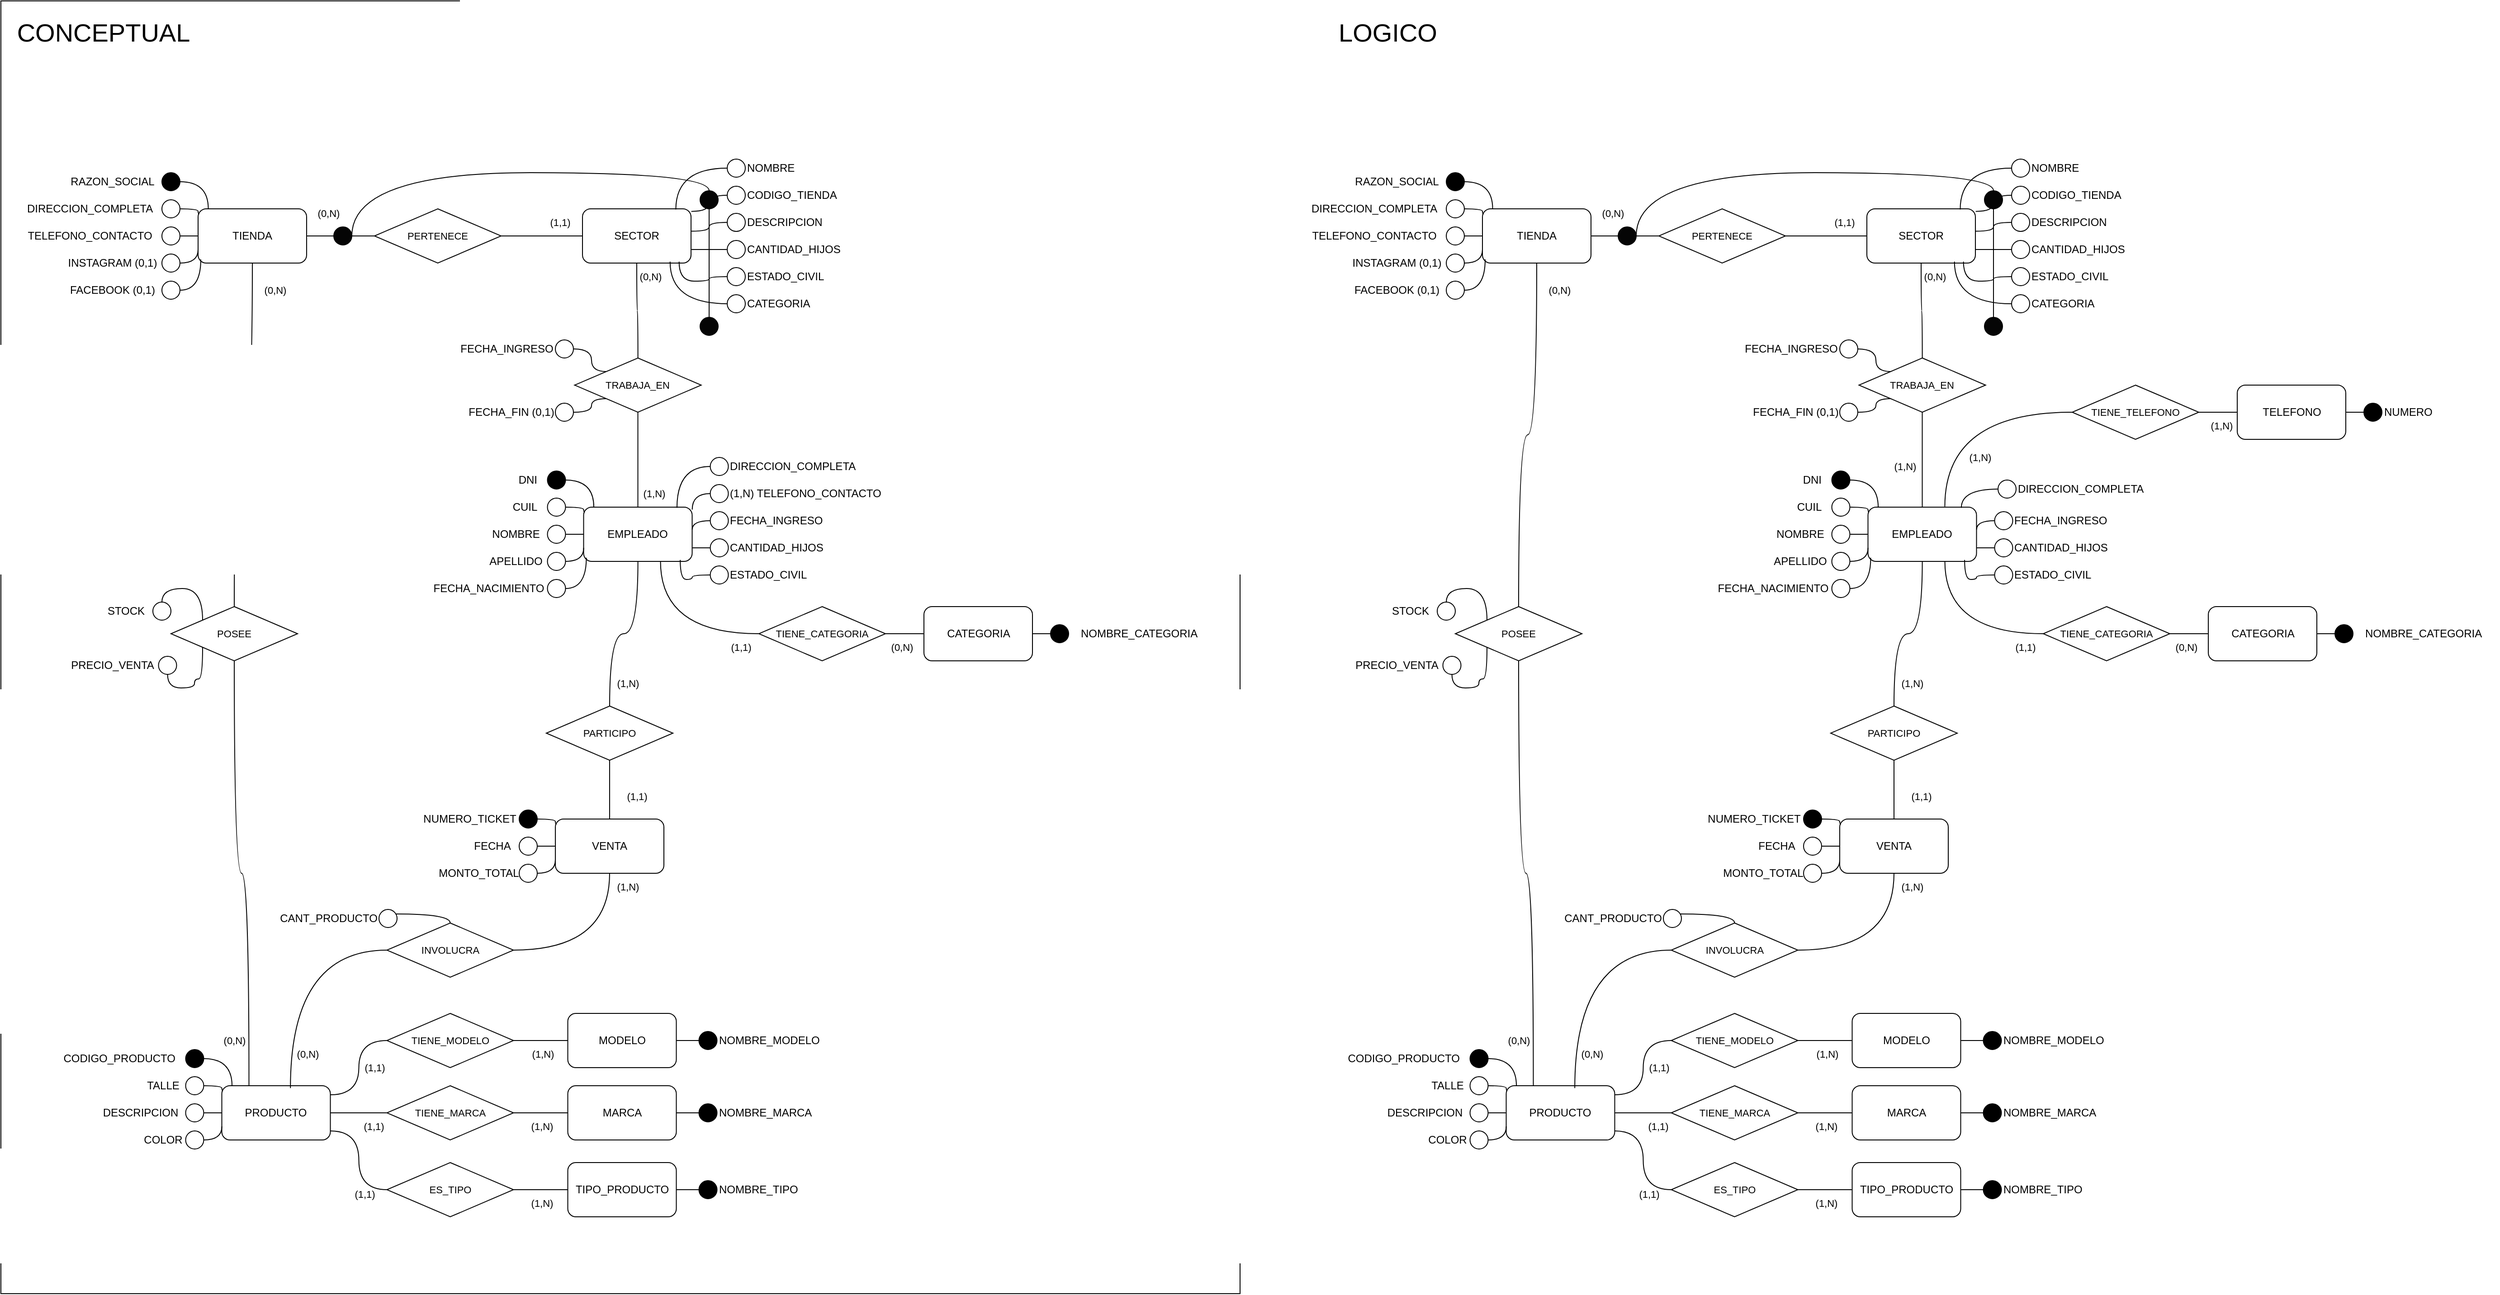 <mxfile version="24.8.4">
  <diagram name="Page-1" id="Vf1--wJEqa-dP0vXLW1q">
    <mxGraphModel dx="2868" dy="1546" grid="1" gridSize="10" guides="1" tooltips="1" connect="1" arrows="1" fold="1" page="1" pageScale="1" pageWidth="1400" pageHeight="850" math="0" shadow="0">
      <root>
        <mxCell id="0" />
        <mxCell id="1" parent="0" />
        <mxCell id="I9aHO0tJPnWT9ul6YAvx-278" value="" style="rounded=0;whiteSpace=wrap;html=1;fontFamily=Helvetica;fontSize=11;fontColor=default;labelBackgroundColor=default;" vertex="1" parent="1">
          <mxGeometry x="20" y="150" width="1370" height="1430" as="geometry" />
        </mxCell>
        <mxCell id="I9aHO0tJPnWT9ul6YAvx-101" value="" style="edgeStyle=orthogonalEdgeStyle;shape=connector;curved=1;rounded=0;orthogonalLoop=1;jettySize=auto;html=1;strokeColor=default;align=center;verticalAlign=middle;fontFamily=Helvetica;fontSize=11;fontColor=default;labelBackgroundColor=default;endArrow=none;endFill=0;" edge="1" parent="1" source="I9aHO0tJPnWT9ul6YAvx-103" target="I9aHO0tJPnWT9ul6YAvx-99">
          <mxGeometry relative="1" as="geometry" />
        </mxCell>
        <mxCell id="I9aHO0tJPnWT9ul6YAvx-225" value="" style="edgeStyle=orthogonalEdgeStyle;shape=connector;curved=1;rounded=0;orthogonalLoop=1;jettySize=auto;html=1;strokeColor=default;align=center;verticalAlign=middle;fontFamily=Helvetica;fontSize=11;fontColor=default;labelBackgroundColor=default;endArrow=none;endFill=0;" edge="1" parent="1" source="I9aHO0tJPnWT9ul6YAvx-1" target="I9aHO0tJPnWT9ul6YAvx-224">
          <mxGeometry relative="1" as="geometry" />
        </mxCell>
        <mxCell id="I9aHO0tJPnWT9ul6YAvx-1" value="TIENDA" style="rounded=1;whiteSpace=wrap;html=1;" vertex="1" parent="1">
          <mxGeometry x="238" y="380" width="120" height="60" as="geometry" />
        </mxCell>
        <mxCell id="I9aHO0tJPnWT9ul6YAvx-2" value="" style="ellipse;whiteSpace=wrap;html=1;aspect=fixed;fillColor=#000000;" vertex="1" parent="1">
          <mxGeometry x="198" y="340" width="20" height="20" as="geometry" />
        </mxCell>
        <mxCell id="I9aHO0tJPnWT9ul6YAvx-3" value="&lt;div&gt;RAZON_SOCIAL&lt;/div&gt;" style="text;html=1;align=center;verticalAlign=middle;resizable=0;points=[];autosize=1;strokeColor=none;fillColor=none;" vertex="1" parent="1">
          <mxGeometry x="88" y="335" width="110" height="30" as="geometry" />
        </mxCell>
        <mxCell id="I9aHO0tJPnWT9ul6YAvx-4" value="" style="ellipse;whiteSpace=wrap;html=1;aspect=fixed;" vertex="1" parent="1">
          <mxGeometry x="198" y="370" width="20" height="20" as="geometry" />
        </mxCell>
        <mxCell id="I9aHO0tJPnWT9ul6YAvx-5" value="DIRECCION_COMPLETA" style="text;html=1;align=center;verticalAlign=middle;resizable=0;points=[];autosize=1;strokeColor=none;fillColor=none;" vertex="1" parent="1">
          <mxGeometry x="38" y="365" width="160" height="30" as="geometry" />
        </mxCell>
        <mxCell id="I9aHO0tJPnWT9ul6YAvx-17" style="edgeStyle=orthogonalEdgeStyle;shape=connector;curved=1;rounded=0;orthogonalLoop=1;jettySize=auto;html=1;entryX=0;entryY=0.5;entryDx=0;entryDy=0;strokeColor=default;align=center;verticalAlign=middle;fontFamily=Helvetica;fontSize=11;fontColor=default;labelBackgroundColor=default;endArrow=none;endFill=0;" edge="1" parent="1" source="I9aHO0tJPnWT9ul6YAvx-6" target="I9aHO0tJPnWT9ul6YAvx-1">
          <mxGeometry relative="1" as="geometry" />
        </mxCell>
        <mxCell id="I9aHO0tJPnWT9ul6YAvx-6" value="" style="ellipse;whiteSpace=wrap;html=1;aspect=fixed;" vertex="1" parent="1">
          <mxGeometry x="198" y="400" width="20" height="20" as="geometry" />
        </mxCell>
        <mxCell id="I9aHO0tJPnWT9ul6YAvx-7" value="TELEFONO_CONTACTO" style="text;html=1;align=center;verticalAlign=middle;resizable=0;points=[];autosize=1;strokeColor=none;fillColor=none;" vertex="1" parent="1">
          <mxGeometry x="38" y="395" width="160" height="30" as="geometry" />
        </mxCell>
        <mxCell id="I9aHO0tJPnWT9ul6YAvx-18" style="edgeStyle=orthogonalEdgeStyle;shape=connector;curved=1;rounded=0;orthogonalLoop=1;jettySize=auto;html=1;entryX=0;entryY=0.75;entryDx=0;entryDy=0;strokeColor=default;align=center;verticalAlign=middle;fontFamily=Helvetica;fontSize=11;fontColor=default;labelBackgroundColor=default;endArrow=none;endFill=0;" edge="1" parent="1" source="I9aHO0tJPnWT9ul6YAvx-8" target="I9aHO0tJPnWT9ul6YAvx-1">
          <mxGeometry relative="1" as="geometry" />
        </mxCell>
        <mxCell id="I9aHO0tJPnWT9ul6YAvx-8" value="" style="ellipse;whiteSpace=wrap;html=1;aspect=fixed;" vertex="1" parent="1">
          <mxGeometry x="198" y="430" width="20" height="20" as="geometry" />
        </mxCell>
        <mxCell id="I9aHO0tJPnWT9ul6YAvx-9" value="INSTAGRAM (0,1)" style="text;html=1;align=center;verticalAlign=middle;resizable=0;points=[];autosize=1;strokeColor=none;fillColor=none;" vertex="1" parent="1">
          <mxGeometry x="83" y="425" width="120" height="30" as="geometry" />
        </mxCell>
        <mxCell id="I9aHO0tJPnWT9ul6YAvx-11" value="" style="ellipse;whiteSpace=wrap;html=1;aspect=fixed;" vertex="1" parent="1">
          <mxGeometry x="198" y="460" width="20" height="20" as="geometry" />
        </mxCell>
        <mxCell id="I9aHO0tJPnWT9ul6YAvx-12" value="FACEBOOK (0,1)" style="text;html=1;align=center;verticalAlign=middle;resizable=0;points=[];autosize=1;strokeColor=none;fillColor=none;" vertex="1" parent="1">
          <mxGeometry x="83" y="455" width="120" height="30" as="geometry" />
        </mxCell>
        <mxCell id="I9aHO0tJPnWT9ul6YAvx-15" style="edgeStyle=orthogonalEdgeStyle;rounded=0;orthogonalLoop=1;jettySize=auto;html=1;entryX=0.094;entryY=0;entryDx=0;entryDy=0;entryPerimeter=0;curved=1;endArrow=none;endFill=0;" edge="1" parent="1" source="I9aHO0tJPnWT9ul6YAvx-2" target="I9aHO0tJPnWT9ul6YAvx-1">
          <mxGeometry relative="1" as="geometry" />
        </mxCell>
        <mxCell id="I9aHO0tJPnWT9ul6YAvx-16" style="edgeStyle=orthogonalEdgeStyle;shape=connector;curved=1;rounded=0;orthogonalLoop=1;jettySize=auto;html=1;entryX=0.011;entryY=0.094;entryDx=0;entryDy=0;entryPerimeter=0;strokeColor=default;align=center;verticalAlign=middle;fontFamily=Helvetica;fontSize=11;fontColor=default;labelBackgroundColor=default;endArrow=none;endFill=0;" edge="1" parent="1" source="I9aHO0tJPnWT9ul6YAvx-4" target="I9aHO0tJPnWT9ul6YAvx-1">
          <mxGeometry relative="1" as="geometry" />
        </mxCell>
        <mxCell id="I9aHO0tJPnWT9ul6YAvx-19" style="edgeStyle=orthogonalEdgeStyle;shape=connector;curved=1;rounded=0;orthogonalLoop=1;jettySize=auto;html=1;entryX=0.025;entryY=0.933;entryDx=0;entryDy=0;entryPerimeter=0;strokeColor=default;align=center;verticalAlign=middle;fontFamily=Helvetica;fontSize=11;fontColor=default;labelBackgroundColor=default;endArrow=none;endFill=0;" edge="1" parent="1" source="I9aHO0tJPnWT9ul6YAvx-11" target="I9aHO0tJPnWT9ul6YAvx-1">
          <mxGeometry relative="1" as="geometry" />
        </mxCell>
        <mxCell id="I9aHO0tJPnWT9ul6YAvx-232" style="edgeStyle=orthogonalEdgeStyle;shape=connector;curved=1;rounded=0;orthogonalLoop=1;jettySize=auto;html=1;entryX=0;entryY=0.5;entryDx=0;entryDy=0;strokeColor=default;align=center;verticalAlign=middle;fontFamily=Helvetica;fontSize=11;fontColor=default;labelBackgroundColor=default;endArrow=none;endFill=0;" edge="1" parent="1" source="I9aHO0tJPnWT9ul6YAvx-21" target="I9aHO0tJPnWT9ul6YAvx-231">
          <mxGeometry relative="1" as="geometry">
            <Array as="points">
              <mxPoint x="749.25" y="850" />
            </Array>
          </mxGeometry>
        </mxCell>
        <mxCell id="I9aHO0tJPnWT9ul6YAvx-238" value="" style="edgeStyle=orthogonalEdgeStyle;shape=connector;curved=1;rounded=0;orthogonalLoop=1;jettySize=auto;html=1;strokeColor=default;align=center;verticalAlign=middle;fontFamily=Helvetica;fontSize=11;fontColor=default;labelBackgroundColor=default;endArrow=none;endFill=0;" edge="1" parent="1" source="I9aHO0tJPnWT9ul6YAvx-21" target="I9aHO0tJPnWT9ul6YAvx-96">
          <mxGeometry relative="1" as="geometry" />
        </mxCell>
        <mxCell id="I9aHO0tJPnWT9ul6YAvx-242" style="edgeStyle=orthogonalEdgeStyle;shape=connector;curved=1;rounded=0;orthogonalLoop=1;jettySize=auto;html=1;entryX=0.5;entryY=0;entryDx=0;entryDy=0;strokeColor=default;align=center;verticalAlign=middle;fontFamily=Helvetica;fontSize=11;fontColor=default;labelBackgroundColor=default;endArrow=none;endFill=0;" edge="1" parent="1" source="I9aHO0tJPnWT9ul6YAvx-21" target="I9aHO0tJPnWT9ul6YAvx-241">
          <mxGeometry relative="1" as="geometry" />
        </mxCell>
        <mxCell id="I9aHO0tJPnWT9ul6YAvx-21" value="EMPLEADO" style="rounded=1;whiteSpace=wrap;html=1;" vertex="1" parent="1">
          <mxGeometry x="664.25" y="710" width="120" height="60" as="geometry" />
        </mxCell>
        <mxCell id="I9aHO0tJPnWT9ul6YAvx-22" value="" style="ellipse;whiteSpace=wrap;html=1;aspect=fixed;fillColor=#000000;" vertex="1" parent="1">
          <mxGeometry x="624.25" y="670" width="20" height="20" as="geometry" />
        </mxCell>
        <mxCell id="I9aHO0tJPnWT9ul6YAvx-23" value="&lt;div&gt;DNI&lt;br&gt;&lt;/div&gt;" style="text;html=1;align=right;verticalAlign=middle;resizable=0;points=[];autosize=1;strokeColor=none;fillColor=none;" vertex="1" parent="1">
          <mxGeometry x="574.25" y="665" width="40" height="30" as="geometry" />
        </mxCell>
        <mxCell id="I9aHO0tJPnWT9ul6YAvx-24" value="" style="ellipse;whiteSpace=wrap;html=1;aspect=fixed;" vertex="1" parent="1">
          <mxGeometry x="624.25" y="700" width="20" height="20" as="geometry" />
        </mxCell>
        <mxCell id="I9aHO0tJPnWT9ul6YAvx-25" value="CUIL" style="text;html=1;align=center;verticalAlign=middle;resizable=0;points=[];autosize=1;strokeColor=none;fillColor=none;" vertex="1" parent="1">
          <mxGeometry x="574.25" y="695" width="50" height="30" as="geometry" />
        </mxCell>
        <mxCell id="I9aHO0tJPnWT9ul6YAvx-26" style="edgeStyle=orthogonalEdgeStyle;shape=connector;curved=1;rounded=0;orthogonalLoop=1;jettySize=auto;html=1;entryX=0;entryY=0.5;entryDx=0;entryDy=0;strokeColor=default;align=center;verticalAlign=middle;fontFamily=Helvetica;fontSize=11;fontColor=default;labelBackgroundColor=default;endArrow=none;endFill=0;" edge="1" parent="1" source="I9aHO0tJPnWT9ul6YAvx-27" target="I9aHO0tJPnWT9ul6YAvx-21">
          <mxGeometry relative="1" as="geometry" />
        </mxCell>
        <mxCell id="I9aHO0tJPnWT9ul6YAvx-27" value="" style="ellipse;whiteSpace=wrap;html=1;aspect=fixed;" vertex="1" parent="1">
          <mxGeometry x="624.25" y="730" width="20" height="20" as="geometry" />
        </mxCell>
        <mxCell id="I9aHO0tJPnWT9ul6YAvx-28" value="NOMBRE" style="text;html=1;align=center;verticalAlign=middle;resizable=0;points=[];autosize=1;strokeColor=none;fillColor=none;" vertex="1" parent="1">
          <mxGeometry x="549.25" y="725" width="80" height="30" as="geometry" />
        </mxCell>
        <mxCell id="I9aHO0tJPnWT9ul6YAvx-29" style="edgeStyle=orthogonalEdgeStyle;shape=connector;curved=1;rounded=0;orthogonalLoop=1;jettySize=auto;html=1;entryX=0;entryY=0.75;entryDx=0;entryDy=0;strokeColor=default;align=center;verticalAlign=middle;fontFamily=Helvetica;fontSize=11;fontColor=default;labelBackgroundColor=default;endArrow=none;endFill=0;" edge="1" parent="1" source="I9aHO0tJPnWT9ul6YAvx-30" target="I9aHO0tJPnWT9ul6YAvx-21">
          <mxGeometry relative="1" as="geometry" />
        </mxCell>
        <mxCell id="I9aHO0tJPnWT9ul6YAvx-30" value="" style="ellipse;whiteSpace=wrap;html=1;aspect=fixed;" vertex="1" parent="1">
          <mxGeometry x="624.25" y="760" width="20" height="20" as="geometry" />
        </mxCell>
        <mxCell id="I9aHO0tJPnWT9ul6YAvx-31" value="APELLIDO" style="text;html=1;align=center;verticalAlign=middle;resizable=0;points=[];autosize=1;strokeColor=none;fillColor=none;" vertex="1" parent="1">
          <mxGeometry x="549.25" y="755" width="80" height="30" as="geometry" />
        </mxCell>
        <mxCell id="I9aHO0tJPnWT9ul6YAvx-32" value="" style="ellipse;whiteSpace=wrap;html=1;aspect=fixed;" vertex="1" parent="1">
          <mxGeometry x="624.25" y="790" width="20" height="20" as="geometry" />
        </mxCell>
        <mxCell id="I9aHO0tJPnWT9ul6YAvx-33" value="FECHA_NACIMIENTO" style="text;html=1;align=center;verticalAlign=middle;resizable=0;points=[];autosize=1;strokeColor=none;fillColor=none;" vertex="1" parent="1">
          <mxGeometry x="489.25" y="785" width="140" height="30" as="geometry" />
        </mxCell>
        <mxCell id="I9aHO0tJPnWT9ul6YAvx-34" style="edgeStyle=orthogonalEdgeStyle;rounded=0;orthogonalLoop=1;jettySize=auto;html=1;entryX=0.094;entryY=0;entryDx=0;entryDy=0;entryPerimeter=0;curved=1;endArrow=none;endFill=0;" edge="1" parent="1" source="I9aHO0tJPnWT9ul6YAvx-22" target="I9aHO0tJPnWT9ul6YAvx-21">
          <mxGeometry relative="1" as="geometry" />
        </mxCell>
        <mxCell id="I9aHO0tJPnWT9ul6YAvx-35" style="edgeStyle=orthogonalEdgeStyle;shape=connector;curved=1;rounded=0;orthogonalLoop=1;jettySize=auto;html=1;entryX=0.011;entryY=0.094;entryDx=0;entryDy=0;entryPerimeter=0;strokeColor=default;align=center;verticalAlign=middle;fontFamily=Helvetica;fontSize=11;fontColor=default;labelBackgroundColor=default;endArrow=none;endFill=0;" edge="1" parent="1" source="I9aHO0tJPnWT9ul6YAvx-24" target="I9aHO0tJPnWT9ul6YAvx-21">
          <mxGeometry relative="1" as="geometry" />
        </mxCell>
        <mxCell id="I9aHO0tJPnWT9ul6YAvx-36" style="edgeStyle=orthogonalEdgeStyle;shape=connector;curved=1;rounded=0;orthogonalLoop=1;jettySize=auto;html=1;entryX=0.025;entryY=0.933;entryDx=0;entryDy=0;entryPerimeter=0;strokeColor=default;align=center;verticalAlign=middle;fontFamily=Helvetica;fontSize=11;fontColor=default;labelBackgroundColor=default;endArrow=none;endFill=0;" edge="1" parent="1" source="I9aHO0tJPnWT9ul6YAvx-32" target="I9aHO0tJPnWT9ul6YAvx-21">
          <mxGeometry relative="1" as="geometry" />
        </mxCell>
        <mxCell id="I9aHO0tJPnWT9ul6YAvx-39" value="DIRECCION_COMPLETA" style="text;html=1;align=left;verticalAlign=middle;resizable=0;points=[];autosize=1;strokeColor=none;fillColor=none;" vertex="1" parent="1">
          <mxGeometry x="824.25" y="650" width="160" height="30" as="geometry" />
        </mxCell>
        <mxCell id="I9aHO0tJPnWT9ul6YAvx-41" value="&lt;div&gt;(1,N) TELEFONO_CONTACTO&lt;/div&gt;" style="text;html=1;align=left;verticalAlign=middle;resizable=0;points=[];autosize=1;strokeColor=none;fillColor=none;" vertex="1" parent="1">
          <mxGeometry x="824.25" y="680" width="190" height="30" as="geometry" />
        </mxCell>
        <mxCell id="I9aHO0tJPnWT9ul6YAvx-43" value="" style="ellipse;whiteSpace=wrap;html=1;aspect=fixed;" vertex="1" parent="1">
          <mxGeometry x="804.25" y="655" width="20" height="20" as="geometry" />
        </mxCell>
        <mxCell id="I9aHO0tJPnWT9ul6YAvx-44" value="" style="ellipse;whiteSpace=wrap;html=1;aspect=fixed;" vertex="1" parent="1">
          <mxGeometry x="804.25" y="685" width="20" height="20" as="geometry" />
        </mxCell>
        <mxCell id="I9aHO0tJPnWT9ul6YAvx-46" value="FECHA_INGRESO" style="text;html=1;align=left;verticalAlign=middle;resizable=0;points=[];autosize=1;strokeColor=none;fillColor=none;" vertex="1" parent="1">
          <mxGeometry x="824.25" y="710" width="130" height="30" as="geometry" />
        </mxCell>
        <mxCell id="I9aHO0tJPnWT9ul6YAvx-47" value="CANTIDAD_HIJOS" style="text;html=1;align=left;verticalAlign=middle;resizable=0;points=[];autosize=1;strokeColor=none;fillColor=none;" vertex="1" parent="1">
          <mxGeometry x="824.25" y="740" width="130" height="30" as="geometry" />
        </mxCell>
        <mxCell id="I9aHO0tJPnWT9ul6YAvx-48" value="" style="ellipse;whiteSpace=wrap;html=1;aspect=fixed;" vertex="1" parent="1">
          <mxGeometry x="804.25" y="715" width="20" height="20" as="geometry" />
        </mxCell>
        <mxCell id="I9aHO0tJPnWT9ul6YAvx-56" style="edgeStyle=orthogonalEdgeStyle;shape=connector;curved=1;rounded=0;orthogonalLoop=1;jettySize=auto;html=1;entryX=1;entryY=0.75;entryDx=0;entryDy=0;strokeColor=default;align=center;verticalAlign=middle;fontFamily=Helvetica;fontSize=11;fontColor=default;labelBackgroundColor=default;endArrow=none;endFill=0;" edge="1" parent="1" source="I9aHO0tJPnWT9ul6YAvx-49" target="I9aHO0tJPnWT9ul6YAvx-21">
          <mxGeometry relative="1" as="geometry" />
        </mxCell>
        <mxCell id="I9aHO0tJPnWT9ul6YAvx-49" value="" style="ellipse;whiteSpace=wrap;html=1;aspect=fixed;" vertex="1" parent="1">
          <mxGeometry x="804.25" y="745" width="20" height="20" as="geometry" />
        </mxCell>
        <mxCell id="I9aHO0tJPnWT9ul6YAvx-50" value="ESTADO_CIVIL" style="text;html=1;align=left;verticalAlign=middle;resizable=0;points=[];autosize=1;strokeColor=none;fillColor=none;" vertex="1" parent="1">
          <mxGeometry x="824.25" y="770" width="110" height="30" as="geometry" />
        </mxCell>
        <mxCell id="I9aHO0tJPnWT9ul6YAvx-52" value="" style="ellipse;whiteSpace=wrap;html=1;aspect=fixed;" vertex="1" parent="1">
          <mxGeometry x="804.25" y="775" width="20" height="20" as="geometry" />
        </mxCell>
        <mxCell id="I9aHO0tJPnWT9ul6YAvx-55" style="edgeStyle=orthogonalEdgeStyle;shape=connector;curved=1;rounded=0;orthogonalLoop=1;jettySize=auto;html=1;entryX=0.89;entryY=0.973;entryDx=0;entryDy=0;entryPerimeter=0;strokeColor=default;align=center;verticalAlign=middle;fontFamily=Helvetica;fontSize=11;fontColor=default;labelBackgroundColor=default;endArrow=none;endFill=0;" edge="1" parent="1" source="I9aHO0tJPnWT9ul6YAvx-52" target="I9aHO0tJPnWT9ul6YAvx-21">
          <mxGeometry relative="1" as="geometry" />
        </mxCell>
        <mxCell id="I9aHO0tJPnWT9ul6YAvx-57" style="edgeStyle=orthogonalEdgeStyle;shape=connector;curved=1;rounded=0;orthogonalLoop=1;jettySize=auto;html=1;entryX=1.003;entryY=0.413;entryDx=0;entryDy=0;entryPerimeter=0;strokeColor=default;align=center;verticalAlign=middle;fontFamily=Helvetica;fontSize=11;fontColor=default;labelBackgroundColor=default;endArrow=none;endFill=0;" edge="1" parent="1" source="I9aHO0tJPnWT9ul6YAvx-48" target="I9aHO0tJPnWT9ul6YAvx-21">
          <mxGeometry relative="1" as="geometry" />
        </mxCell>
        <mxCell id="I9aHO0tJPnWT9ul6YAvx-58" style="edgeStyle=orthogonalEdgeStyle;shape=connector;curved=1;rounded=0;orthogonalLoop=1;jettySize=auto;html=1;entryX=1.003;entryY=0.047;entryDx=0;entryDy=0;entryPerimeter=0;strokeColor=default;align=center;verticalAlign=middle;fontFamily=Helvetica;fontSize=11;fontColor=default;labelBackgroundColor=default;endArrow=none;endFill=0;" edge="1" parent="1" source="I9aHO0tJPnWT9ul6YAvx-44" target="I9aHO0tJPnWT9ul6YAvx-21">
          <mxGeometry relative="1" as="geometry" />
        </mxCell>
        <mxCell id="I9aHO0tJPnWT9ul6YAvx-59" style="edgeStyle=orthogonalEdgeStyle;shape=connector;curved=1;rounded=0;orthogonalLoop=1;jettySize=auto;html=1;entryX=0.86;entryY=0.013;entryDx=0;entryDy=0;entryPerimeter=0;strokeColor=default;align=center;verticalAlign=middle;fontFamily=Helvetica;fontSize=11;fontColor=default;labelBackgroundColor=default;endArrow=none;endFill=0;" edge="1" parent="1" source="I9aHO0tJPnWT9ul6YAvx-43" target="I9aHO0tJPnWT9ul6YAvx-21">
          <mxGeometry relative="1" as="geometry" />
        </mxCell>
        <mxCell id="I9aHO0tJPnWT9ul6YAvx-77" value="SECTOR" style="rounded=1;whiteSpace=wrap;html=1;" vertex="1" parent="1">
          <mxGeometry x="663" y="380" width="120" height="60" as="geometry" />
        </mxCell>
        <mxCell id="I9aHO0tJPnWT9ul6YAvx-78" value="NOMBRE" style="text;html=1;align=left;verticalAlign=middle;resizable=0;points=[];autosize=1;strokeColor=none;fillColor=none;" vertex="1" parent="1">
          <mxGeometry x="843" y="320" width="80" height="30" as="geometry" />
        </mxCell>
        <mxCell id="I9aHO0tJPnWT9ul6YAvx-79" value="CODIGO_TIENDA" style="text;html=1;align=left;verticalAlign=middle;resizable=0;points=[];autosize=1;strokeColor=none;fillColor=none;" vertex="1" parent="1">
          <mxGeometry x="843" y="350" width="120" height="30" as="geometry" />
        </mxCell>
        <mxCell id="I9aHO0tJPnWT9ul6YAvx-80" value="" style="ellipse;whiteSpace=wrap;html=1;aspect=fixed;" vertex="1" parent="1">
          <mxGeometry x="823" y="325" width="20" height="20" as="geometry" />
        </mxCell>
        <mxCell id="I9aHO0tJPnWT9ul6YAvx-81" value="" style="ellipse;whiteSpace=wrap;html=1;aspect=fixed;" vertex="1" parent="1">
          <mxGeometry x="823" y="355" width="20" height="20" as="geometry" />
        </mxCell>
        <mxCell id="I9aHO0tJPnWT9ul6YAvx-82" value="DESCRIPCION" style="text;html=1;align=left;verticalAlign=middle;resizable=0;points=[];autosize=1;strokeColor=none;fillColor=none;" vertex="1" parent="1">
          <mxGeometry x="843" y="380" width="110" height="30" as="geometry" />
        </mxCell>
        <mxCell id="I9aHO0tJPnWT9ul6YAvx-83" value="CANTIDAD_HIJOS" style="text;html=1;align=left;verticalAlign=middle;resizable=0;points=[];autosize=1;strokeColor=none;fillColor=none;" vertex="1" parent="1">
          <mxGeometry x="843" y="410" width="130" height="30" as="geometry" />
        </mxCell>
        <mxCell id="I9aHO0tJPnWT9ul6YAvx-84" value="" style="ellipse;whiteSpace=wrap;html=1;aspect=fixed;" vertex="1" parent="1">
          <mxGeometry x="823" y="385" width="20" height="20" as="geometry" />
        </mxCell>
        <mxCell id="I9aHO0tJPnWT9ul6YAvx-85" style="edgeStyle=orthogonalEdgeStyle;shape=connector;curved=1;rounded=0;orthogonalLoop=1;jettySize=auto;html=1;entryX=1;entryY=0.75;entryDx=0;entryDy=0;strokeColor=default;align=center;verticalAlign=middle;fontFamily=Helvetica;fontSize=11;fontColor=default;labelBackgroundColor=default;endArrow=none;endFill=0;" edge="1" parent="1" source="I9aHO0tJPnWT9ul6YAvx-86" target="I9aHO0tJPnWT9ul6YAvx-77">
          <mxGeometry relative="1" as="geometry" />
        </mxCell>
        <mxCell id="I9aHO0tJPnWT9ul6YAvx-86" value="" style="ellipse;whiteSpace=wrap;html=1;aspect=fixed;" vertex="1" parent="1">
          <mxGeometry x="823" y="415" width="20" height="20" as="geometry" />
        </mxCell>
        <mxCell id="I9aHO0tJPnWT9ul6YAvx-87" value="ESTADO_CIVIL" style="text;html=1;align=left;verticalAlign=middle;resizable=0;points=[];autosize=1;strokeColor=none;fillColor=none;" vertex="1" parent="1">
          <mxGeometry x="843" y="440" width="110" height="30" as="geometry" />
        </mxCell>
        <mxCell id="I9aHO0tJPnWT9ul6YAvx-88" value="CATEGORIA" style="text;html=1;align=left;verticalAlign=middle;resizable=0;points=[];autosize=1;strokeColor=none;fillColor=none;" vertex="1" parent="1">
          <mxGeometry x="843" y="470" width="90" height="30" as="geometry" />
        </mxCell>
        <mxCell id="I9aHO0tJPnWT9ul6YAvx-89" value="" style="ellipse;whiteSpace=wrap;html=1;aspect=fixed;" vertex="1" parent="1">
          <mxGeometry x="823" y="445" width="20" height="20" as="geometry" />
        </mxCell>
        <mxCell id="I9aHO0tJPnWT9ul6YAvx-90" value="" style="ellipse;whiteSpace=wrap;html=1;aspect=fixed;" vertex="1" parent="1">
          <mxGeometry x="823" y="475" width="20" height="20" as="geometry" />
        </mxCell>
        <mxCell id="I9aHO0tJPnWT9ul6YAvx-91" style="edgeStyle=orthogonalEdgeStyle;shape=connector;curved=1;rounded=0;orthogonalLoop=1;jettySize=auto;html=1;entryX=0.807;entryY=0.973;entryDx=0;entryDy=0;entryPerimeter=0;strokeColor=default;align=center;verticalAlign=middle;fontFamily=Helvetica;fontSize=11;fontColor=default;labelBackgroundColor=default;endArrow=none;endFill=0;" edge="1" parent="1" source="I9aHO0tJPnWT9ul6YAvx-90" target="I9aHO0tJPnWT9ul6YAvx-77">
          <mxGeometry relative="1" as="geometry" />
        </mxCell>
        <mxCell id="I9aHO0tJPnWT9ul6YAvx-92" style="edgeStyle=orthogonalEdgeStyle;shape=connector;curved=1;rounded=0;orthogonalLoop=1;jettySize=auto;html=1;entryX=0.89;entryY=0.973;entryDx=0;entryDy=0;entryPerimeter=0;strokeColor=default;align=center;verticalAlign=middle;fontFamily=Helvetica;fontSize=11;fontColor=default;labelBackgroundColor=default;endArrow=none;endFill=0;" edge="1" parent="1" source="I9aHO0tJPnWT9ul6YAvx-89" target="I9aHO0tJPnWT9ul6YAvx-77">
          <mxGeometry relative="1" as="geometry" />
        </mxCell>
        <mxCell id="I9aHO0tJPnWT9ul6YAvx-93" style="edgeStyle=orthogonalEdgeStyle;shape=connector;curved=1;rounded=0;orthogonalLoop=1;jettySize=auto;html=1;entryX=1.003;entryY=0.413;entryDx=0;entryDy=0;entryPerimeter=0;strokeColor=default;align=center;verticalAlign=middle;fontFamily=Helvetica;fontSize=11;fontColor=default;labelBackgroundColor=default;endArrow=none;endFill=0;" edge="1" parent="1" source="I9aHO0tJPnWT9ul6YAvx-84" target="I9aHO0tJPnWT9ul6YAvx-77">
          <mxGeometry relative="1" as="geometry" />
        </mxCell>
        <mxCell id="I9aHO0tJPnWT9ul6YAvx-94" style="edgeStyle=orthogonalEdgeStyle;shape=connector;curved=1;rounded=0;orthogonalLoop=1;jettySize=auto;html=1;entryX=1.003;entryY=0.047;entryDx=0;entryDy=0;entryPerimeter=0;strokeColor=default;align=center;verticalAlign=middle;fontFamily=Helvetica;fontSize=11;fontColor=default;labelBackgroundColor=default;endArrow=none;endFill=0;" edge="1" parent="1" source="I9aHO0tJPnWT9ul6YAvx-81" target="I9aHO0tJPnWT9ul6YAvx-77">
          <mxGeometry relative="1" as="geometry" />
        </mxCell>
        <mxCell id="I9aHO0tJPnWT9ul6YAvx-95" style="edgeStyle=orthogonalEdgeStyle;shape=connector;curved=1;rounded=0;orthogonalLoop=1;jettySize=auto;html=1;entryX=0.86;entryY=0.013;entryDx=0;entryDy=0;entryPerimeter=0;strokeColor=default;align=center;verticalAlign=middle;fontFamily=Helvetica;fontSize=11;fontColor=default;labelBackgroundColor=default;endArrow=none;endFill=0;" edge="1" parent="1" source="I9aHO0tJPnWT9ul6YAvx-80" target="I9aHO0tJPnWT9ul6YAvx-77">
          <mxGeometry relative="1" as="geometry" />
        </mxCell>
        <mxCell id="I9aHO0tJPnWT9ul6YAvx-237" style="edgeStyle=orthogonalEdgeStyle;shape=connector;curved=1;rounded=0;orthogonalLoop=1;jettySize=auto;html=1;entryX=0.5;entryY=1;entryDx=0;entryDy=0;strokeColor=default;align=center;verticalAlign=middle;fontFamily=Helvetica;fontSize=11;fontColor=default;labelBackgroundColor=default;endArrow=none;endFill=0;" edge="1" parent="1" source="I9aHO0tJPnWT9ul6YAvx-96" target="I9aHO0tJPnWT9ul6YAvx-77">
          <mxGeometry relative="1" as="geometry" />
        </mxCell>
        <mxCell id="I9aHO0tJPnWT9ul6YAvx-96" value="TRABAJA_EN" style="rhombus;whiteSpace=wrap;html=1;fontFamily=Helvetica;fontSize=11;fontColor=default;labelBackgroundColor=default;" vertex="1" parent="1">
          <mxGeometry x="654.25" y="545" width="140" height="60" as="geometry" />
        </mxCell>
        <mxCell id="I9aHO0tJPnWT9ul6YAvx-102" value="" style="edgeStyle=orthogonalEdgeStyle;shape=connector;curved=1;rounded=0;orthogonalLoop=1;jettySize=auto;html=1;strokeColor=default;align=center;verticalAlign=middle;fontFamily=Helvetica;fontSize=11;fontColor=default;labelBackgroundColor=default;endArrow=none;endFill=0;" edge="1" parent="1" source="I9aHO0tJPnWT9ul6YAvx-99" target="I9aHO0tJPnWT9ul6YAvx-77">
          <mxGeometry relative="1" as="geometry" />
        </mxCell>
        <mxCell id="I9aHO0tJPnWT9ul6YAvx-99" value="PERTENECE" style="rhombus;whiteSpace=wrap;html=1;fontFamily=Helvetica;fontSize=11;fontColor=default;labelBackgroundColor=default;" vertex="1" parent="1">
          <mxGeometry x="433" y="380" width="140" height="60" as="geometry" />
        </mxCell>
        <mxCell id="I9aHO0tJPnWT9ul6YAvx-105" value="" style="edgeStyle=orthogonalEdgeStyle;shape=connector;curved=1;rounded=0;orthogonalLoop=1;jettySize=auto;html=1;strokeColor=default;align=center;verticalAlign=middle;fontFamily=Helvetica;fontSize=11;fontColor=default;labelBackgroundColor=default;endArrow=none;endFill=0;" edge="1" parent="1" source="I9aHO0tJPnWT9ul6YAvx-1" target="I9aHO0tJPnWT9ul6YAvx-103">
          <mxGeometry relative="1" as="geometry">
            <mxPoint x="358" y="410" as="sourcePoint" />
            <mxPoint x="433" y="410" as="targetPoint" />
          </mxGeometry>
        </mxCell>
        <mxCell id="I9aHO0tJPnWT9ul6YAvx-109" style="edgeStyle=orthogonalEdgeStyle;shape=connector;curved=1;rounded=0;orthogonalLoop=1;jettySize=auto;html=1;entryX=0.5;entryY=0;entryDx=0;entryDy=0;strokeColor=default;align=center;verticalAlign=middle;fontFamily=Helvetica;fontSize=11;fontColor=default;labelBackgroundColor=default;endArrow=none;endFill=0;" edge="1" parent="1" source="I9aHO0tJPnWT9ul6YAvx-103" target="I9aHO0tJPnWT9ul6YAvx-106">
          <mxGeometry relative="1" as="geometry">
            <Array as="points">
              <mxPoint x="408" y="340" />
              <mxPoint x="803" y="340" />
            </Array>
          </mxGeometry>
        </mxCell>
        <mxCell id="I9aHO0tJPnWT9ul6YAvx-103" value="" style="ellipse;whiteSpace=wrap;html=1;aspect=fixed;fillColor=#050505;" vertex="1" parent="1">
          <mxGeometry x="388" y="400" width="20" height="20" as="geometry" />
        </mxCell>
        <mxCell id="I9aHO0tJPnWT9ul6YAvx-110" style="edgeStyle=orthogonalEdgeStyle;shape=connector;curved=1;rounded=0;orthogonalLoop=1;jettySize=auto;html=1;entryX=0.5;entryY=0;entryDx=0;entryDy=0;strokeColor=default;align=center;verticalAlign=middle;fontFamily=Helvetica;fontSize=11;fontColor=default;labelBackgroundColor=default;endArrow=none;endFill=0;" edge="1" parent="1" source="I9aHO0tJPnWT9ul6YAvx-106" target="I9aHO0tJPnWT9ul6YAvx-108">
          <mxGeometry relative="1" as="geometry" />
        </mxCell>
        <mxCell id="I9aHO0tJPnWT9ul6YAvx-106" value="" style="ellipse;whiteSpace=wrap;html=1;aspect=fixed;fillColor=#050505;" vertex="1" parent="1">
          <mxGeometry x="793" y="360" width="20" height="20" as="geometry" />
        </mxCell>
        <mxCell id="I9aHO0tJPnWT9ul6YAvx-108" value="" style="ellipse;whiteSpace=wrap;html=1;aspect=fixed;fillColor=#050505;" vertex="1" parent="1">
          <mxGeometry x="793" y="500" width="20" height="20" as="geometry" />
        </mxCell>
        <mxCell id="I9aHO0tJPnWT9ul6YAvx-156" value="" style="edgeStyle=orthogonalEdgeStyle;shape=connector;curved=1;rounded=0;orthogonalLoop=1;jettySize=auto;html=1;strokeColor=default;align=center;verticalAlign=middle;fontFamily=Helvetica;fontSize=11;fontColor=default;labelBackgroundColor=default;endArrow=none;endFill=0;" edge="1" parent="1" source="I9aHO0tJPnWT9ul6YAvx-131" target="I9aHO0tJPnWT9ul6YAvx-154">
          <mxGeometry relative="1" as="geometry" />
        </mxCell>
        <mxCell id="I9aHO0tJPnWT9ul6YAvx-131" value="TIPO_PRODUCTO" style="rounded=1;whiteSpace=wrap;html=1;" vertex="1" parent="1">
          <mxGeometry x="646.75" y="1435" width="120" height="60" as="geometry" />
        </mxCell>
        <mxCell id="I9aHO0tJPnWT9ul6YAvx-173" style="edgeStyle=orthogonalEdgeStyle;shape=connector;curved=1;rounded=0;orthogonalLoop=1;jettySize=auto;html=1;entryX=0;entryY=0.5;entryDx=0;entryDy=0;strokeColor=default;align=center;verticalAlign=middle;fontFamily=Helvetica;fontSize=11;fontColor=default;labelBackgroundColor=default;endArrow=none;endFill=0;" edge="1" parent="1" source="I9aHO0tJPnWT9ul6YAvx-132" target="I9aHO0tJPnWT9ul6YAvx-149">
          <mxGeometry relative="1" as="geometry">
            <Array as="points">
              <mxPoint x="415.75" y="1400" />
              <mxPoint x="415.75" y="1465" />
            </Array>
          </mxGeometry>
        </mxCell>
        <mxCell id="I9aHO0tJPnWT9ul6YAvx-174" style="edgeStyle=orthogonalEdgeStyle;shape=connector;curved=1;rounded=0;orthogonalLoop=1;jettySize=auto;html=1;entryX=0;entryY=0.5;entryDx=0;entryDy=0;strokeColor=default;align=center;verticalAlign=middle;fontFamily=Helvetica;fontSize=11;fontColor=default;labelBackgroundColor=default;endArrow=none;endFill=0;" edge="1" parent="1" source="I9aHO0tJPnWT9ul6YAvx-132" target="I9aHO0tJPnWT9ul6YAvx-161">
          <mxGeometry relative="1" as="geometry" />
        </mxCell>
        <mxCell id="I9aHO0tJPnWT9ul6YAvx-175" style="edgeStyle=orthogonalEdgeStyle;shape=connector;curved=1;rounded=0;orthogonalLoop=1;jettySize=auto;html=1;entryX=0;entryY=0.5;entryDx=0;entryDy=0;strokeColor=default;align=center;verticalAlign=middle;fontFamily=Helvetica;fontSize=11;fontColor=default;labelBackgroundColor=default;endArrow=none;endFill=0;" edge="1" parent="1" source="I9aHO0tJPnWT9ul6YAvx-132" target="I9aHO0tJPnWT9ul6YAvx-167">
          <mxGeometry relative="1" as="geometry">
            <Array as="points">
              <mxPoint x="415.75" y="1360" />
              <mxPoint x="415.75" y="1300" />
            </Array>
          </mxGeometry>
        </mxCell>
        <mxCell id="I9aHO0tJPnWT9ul6YAvx-132" value="PRODUCTO" style="rounded=1;whiteSpace=wrap;html=1;" vertex="1" parent="1">
          <mxGeometry x="264.25" y="1350" width="120" height="60" as="geometry" />
        </mxCell>
        <mxCell id="I9aHO0tJPnWT9ul6YAvx-133" value="" style="ellipse;whiteSpace=wrap;html=1;aspect=fixed;fillColor=#000000;" vertex="1" parent="1">
          <mxGeometry x="224.25" y="1310" width="20" height="20" as="geometry" />
        </mxCell>
        <mxCell id="I9aHO0tJPnWT9ul6YAvx-134" value="CODIGO_PRODUCTO" style="text;html=1;align=right;verticalAlign=middle;resizable=0;points=[];autosize=1;strokeColor=none;fillColor=none;" vertex="1" parent="1">
          <mxGeometry x="64.25" y="1305" width="150" height="30" as="geometry" />
        </mxCell>
        <mxCell id="I9aHO0tJPnWT9ul6YAvx-135" value="" style="ellipse;whiteSpace=wrap;html=1;aspect=fixed;" vertex="1" parent="1">
          <mxGeometry x="224.25" y="1340" width="20" height="20" as="geometry" />
        </mxCell>
        <mxCell id="I9aHO0tJPnWT9ul6YAvx-136" value="TALLE" style="text;html=1;align=center;verticalAlign=middle;resizable=0;points=[];autosize=1;strokeColor=none;fillColor=none;" vertex="1" parent="1">
          <mxGeometry x="169.25" y="1335" width="60" height="30" as="geometry" />
        </mxCell>
        <mxCell id="I9aHO0tJPnWT9ul6YAvx-137" style="edgeStyle=orthogonalEdgeStyle;shape=connector;curved=1;rounded=0;orthogonalLoop=1;jettySize=auto;html=1;entryX=0;entryY=0.5;entryDx=0;entryDy=0;strokeColor=default;align=center;verticalAlign=middle;fontFamily=Helvetica;fontSize=11;fontColor=default;labelBackgroundColor=default;endArrow=none;endFill=0;" edge="1" parent="1" source="I9aHO0tJPnWT9ul6YAvx-138" target="I9aHO0tJPnWT9ul6YAvx-132">
          <mxGeometry relative="1" as="geometry" />
        </mxCell>
        <mxCell id="I9aHO0tJPnWT9ul6YAvx-138" value="" style="ellipse;whiteSpace=wrap;html=1;aspect=fixed;" vertex="1" parent="1">
          <mxGeometry x="224.25" y="1370" width="20" height="20" as="geometry" />
        </mxCell>
        <mxCell id="I9aHO0tJPnWT9ul6YAvx-139" value="DESCRIPCION" style="text;html=1;align=center;verticalAlign=middle;resizable=0;points=[];autosize=1;strokeColor=none;fillColor=none;" vertex="1" parent="1">
          <mxGeometry x="119.25" y="1365" width="110" height="30" as="geometry" />
        </mxCell>
        <mxCell id="I9aHO0tJPnWT9ul6YAvx-140" style="edgeStyle=orthogonalEdgeStyle;shape=connector;curved=1;rounded=0;orthogonalLoop=1;jettySize=auto;html=1;entryX=0;entryY=0.75;entryDx=0;entryDy=0;strokeColor=default;align=center;verticalAlign=middle;fontFamily=Helvetica;fontSize=11;fontColor=default;labelBackgroundColor=default;endArrow=none;endFill=0;" edge="1" parent="1" source="I9aHO0tJPnWT9ul6YAvx-141" target="I9aHO0tJPnWT9ul6YAvx-132">
          <mxGeometry relative="1" as="geometry" />
        </mxCell>
        <mxCell id="I9aHO0tJPnWT9ul6YAvx-141" value="" style="ellipse;whiteSpace=wrap;html=1;aspect=fixed;" vertex="1" parent="1">
          <mxGeometry x="224.25" y="1400" width="20" height="20" as="geometry" />
        </mxCell>
        <mxCell id="I9aHO0tJPnWT9ul6YAvx-142" value="COLOR" style="text;html=1;align=center;verticalAlign=middle;resizable=0;points=[];autosize=1;strokeColor=none;fillColor=none;" vertex="1" parent="1">
          <mxGeometry x="164.25" y="1395" width="70" height="30" as="geometry" />
        </mxCell>
        <mxCell id="I9aHO0tJPnWT9ul6YAvx-145" style="edgeStyle=orthogonalEdgeStyle;rounded=0;orthogonalLoop=1;jettySize=auto;html=1;entryX=0.094;entryY=0;entryDx=0;entryDy=0;entryPerimeter=0;curved=1;endArrow=none;endFill=0;" edge="1" parent="1" source="I9aHO0tJPnWT9ul6YAvx-133" target="I9aHO0tJPnWT9ul6YAvx-132">
          <mxGeometry relative="1" as="geometry" />
        </mxCell>
        <mxCell id="I9aHO0tJPnWT9ul6YAvx-146" style="edgeStyle=orthogonalEdgeStyle;shape=connector;curved=1;rounded=0;orthogonalLoop=1;jettySize=auto;html=1;entryX=0.011;entryY=0.094;entryDx=0;entryDy=0;entryPerimeter=0;strokeColor=default;align=center;verticalAlign=middle;fontFamily=Helvetica;fontSize=11;fontColor=default;labelBackgroundColor=default;endArrow=none;endFill=0;" edge="1" parent="1" source="I9aHO0tJPnWT9ul6YAvx-135" target="I9aHO0tJPnWT9ul6YAvx-132">
          <mxGeometry relative="1" as="geometry" />
        </mxCell>
        <mxCell id="I9aHO0tJPnWT9ul6YAvx-152" value="" style="edgeStyle=orthogonalEdgeStyle;shape=connector;curved=1;rounded=0;orthogonalLoop=1;jettySize=auto;html=1;strokeColor=default;align=center;verticalAlign=middle;fontFamily=Helvetica;fontSize=11;fontColor=default;labelBackgroundColor=default;endArrow=none;endFill=0;" edge="1" parent="1" source="I9aHO0tJPnWT9ul6YAvx-149" target="I9aHO0tJPnWT9ul6YAvx-131">
          <mxGeometry relative="1" as="geometry" />
        </mxCell>
        <mxCell id="I9aHO0tJPnWT9ul6YAvx-149" value="ES_TIPO" style="rhombus;whiteSpace=wrap;html=1;fontFamily=Helvetica;fontSize=11;fontColor=default;labelBackgroundColor=default;" vertex="1" parent="1">
          <mxGeometry x="446.75" y="1435" width="140" height="60" as="geometry" />
        </mxCell>
        <mxCell id="I9aHO0tJPnWT9ul6YAvx-153" value="NOMBRE_TIPO" style="text;html=1;align=left;verticalAlign=middle;resizable=0;points=[];autosize=1;strokeColor=none;fillColor=none;" vertex="1" parent="1">
          <mxGeometry x="811.75" y="1450" width="110" height="30" as="geometry" />
        </mxCell>
        <mxCell id="I9aHO0tJPnWT9ul6YAvx-154" value="" style="ellipse;whiteSpace=wrap;html=1;aspect=fixed;fillColor=#000000;" vertex="1" parent="1">
          <mxGeometry x="791.75" y="1455" width="20" height="20" as="geometry" />
        </mxCell>
        <mxCell id="I9aHO0tJPnWT9ul6YAvx-236" value="" style="edgeStyle=orthogonalEdgeStyle;shape=connector;curved=1;rounded=0;orthogonalLoop=1;jettySize=auto;html=1;strokeColor=default;align=center;verticalAlign=middle;fontFamily=Helvetica;fontSize=11;fontColor=default;labelBackgroundColor=default;endArrow=none;endFill=0;" edge="1" parent="1" source="I9aHO0tJPnWT9ul6YAvx-155">
          <mxGeometry relative="1" as="geometry">
            <mxPoint x="1200.5" y="850" as="targetPoint" />
          </mxGeometry>
        </mxCell>
        <mxCell id="I9aHO0tJPnWT9ul6YAvx-155" value="CATEGORIA" style="rounded=1;whiteSpace=wrap;html=1;" vertex="1" parent="1">
          <mxGeometry x="1040.5" y="820" width="120" height="60" as="geometry" />
        </mxCell>
        <mxCell id="I9aHO0tJPnWT9ul6YAvx-157" value="" style="edgeStyle=orthogonalEdgeStyle;shape=connector;curved=1;rounded=0;orthogonalLoop=1;jettySize=auto;html=1;strokeColor=default;align=center;verticalAlign=middle;fontFamily=Helvetica;fontSize=11;fontColor=default;labelBackgroundColor=default;endArrow=none;endFill=0;" edge="1" parent="1" source="I9aHO0tJPnWT9ul6YAvx-158" target="I9aHO0tJPnWT9ul6YAvx-160">
          <mxGeometry relative="1" as="geometry" />
        </mxCell>
        <mxCell id="I9aHO0tJPnWT9ul6YAvx-158" value="MARCA" style="rounded=1;whiteSpace=wrap;html=1;" vertex="1" parent="1">
          <mxGeometry x="646.75" y="1350" width="120" height="60" as="geometry" />
        </mxCell>
        <mxCell id="I9aHO0tJPnWT9ul6YAvx-159" value="NOMBRE_MARCA" style="text;html=1;align=left;verticalAlign=middle;resizable=0;points=[];autosize=1;strokeColor=none;fillColor=none;" vertex="1" parent="1">
          <mxGeometry x="811.75" y="1365" width="120" height="30" as="geometry" />
        </mxCell>
        <mxCell id="I9aHO0tJPnWT9ul6YAvx-160" value="" style="ellipse;whiteSpace=wrap;html=1;aspect=fixed;fillColor=#000000;" vertex="1" parent="1">
          <mxGeometry x="791.75" y="1370" width="20" height="20" as="geometry" />
        </mxCell>
        <mxCell id="I9aHO0tJPnWT9ul6YAvx-162" value="" style="edgeStyle=orthogonalEdgeStyle;shape=connector;curved=1;rounded=0;orthogonalLoop=1;jettySize=auto;html=1;strokeColor=default;align=center;verticalAlign=middle;fontFamily=Helvetica;fontSize=11;fontColor=default;labelBackgroundColor=default;endArrow=none;endFill=0;" edge="1" parent="1" source="I9aHO0tJPnWT9ul6YAvx-161" target="I9aHO0tJPnWT9ul6YAvx-158">
          <mxGeometry relative="1" as="geometry" />
        </mxCell>
        <mxCell id="I9aHO0tJPnWT9ul6YAvx-161" value="TIENE_MARCA" style="rhombus;whiteSpace=wrap;html=1;fontFamily=Helvetica;fontSize=11;fontColor=default;labelBackgroundColor=default;" vertex="1" parent="1">
          <mxGeometry x="446.75" y="1350" width="140" height="60" as="geometry" />
        </mxCell>
        <mxCell id="I9aHO0tJPnWT9ul6YAvx-163" value="" style="edgeStyle=orthogonalEdgeStyle;shape=connector;curved=1;rounded=0;orthogonalLoop=1;jettySize=auto;html=1;strokeColor=default;align=center;verticalAlign=middle;fontFamily=Helvetica;fontSize=11;fontColor=default;labelBackgroundColor=default;endArrow=none;endFill=0;" edge="1" parent="1" source="I9aHO0tJPnWT9ul6YAvx-164" target="I9aHO0tJPnWT9ul6YAvx-166">
          <mxGeometry relative="1" as="geometry" />
        </mxCell>
        <mxCell id="I9aHO0tJPnWT9ul6YAvx-164" value="MODELO" style="rounded=1;whiteSpace=wrap;html=1;" vertex="1" parent="1">
          <mxGeometry x="646.75" y="1270" width="120" height="60" as="geometry" />
        </mxCell>
        <mxCell id="I9aHO0tJPnWT9ul6YAvx-165" value="NOMBRE_MODELO" style="text;html=1;align=left;verticalAlign=middle;resizable=0;points=[];autosize=1;strokeColor=none;fillColor=none;" vertex="1" parent="1">
          <mxGeometry x="811.75" y="1285" width="130" height="30" as="geometry" />
        </mxCell>
        <mxCell id="I9aHO0tJPnWT9ul6YAvx-166" value="" style="ellipse;whiteSpace=wrap;html=1;aspect=fixed;fillColor=#000000;" vertex="1" parent="1">
          <mxGeometry x="791.75" y="1290" width="20" height="20" as="geometry" />
        </mxCell>
        <mxCell id="I9aHO0tJPnWT9ul6YAvx-168" value="" style="edgeStyle=orthogonalEdgeStyle;shape=connector;curved=1;rounded=0;orthogonalLoop=1;jettySize=auto;html=1;strokeColor=default;align=center;verticalAlign=middle;fontFamily=Helvetica;fontSize=11;fontColor=default;labelBackgroundColor=default;endArrow=none;endFill=0;" edge="1" parent="1" source="I9aHO0tJPnWT9ul6YAvx-167" target="I9aHO0tJPnWT9ul6YAvx-164">
          <mxGeometry relative="1" as="geometry" />
        </mxCell>
        <mxCell id="I9aHO0tJPnWT9ul6YAvx-167" value="TIENE_MODELO" style="rhombus;whiteSpace=wrap;html=1;fontFamily=Helvetica;fontSize=11;fontColor=default;labelBackgroundColor=default;" vertex="1" parent="1">
          <mxGeometry x="446.75" y="1270" width="140" height="60" as="geometry" />
        </mxCell>
        <mxCell id="I9aHO0tJPnWT9ul6YAvx-196" value="VENTA" style="rounded=1;whiteSpace=wrap;html=1;" vertex="1" parent="1">
          <mxGeometry x="633" y="1055" width="120" height="60" as="geometry" />
        </mxCell>
        <mxCell id="I9aHO0tJPnWT9ul6YAvx-199" value="" style="ellipse;whiteSpace=wrap;html=1;aspect=fixed;fillColor=#000000;" vertex="1" parent="1">
          <mxGeometry x="593" y="1045" width="20" height="20" as="geometry" />
        </mxCell>
        <mxCell id="I9aHO0tJPnWT9ul6YAvx-200" value="NUMERO_TICKET" style="text;html=1;align=center;verticalAlign=middle;resizable=0;points=[];autosize=1;strokeColor=none;fillColor=none;" vertex="1" parent="1">
          <mxGeometry x="473" y="1040" width="130" height="30" as="geometry" />
        </mxCell>
        <mxCell id="I9aHO0tJPnWT9ul6YAvx-201" style="edgeStyle=orthogonalEdgeStyle;shape=connector;curved=1;rounded=0;orthogonalLoop=1;jettySize=auto;html=1;entryX=0;entryY=0.5;entryDx=0;entryDy=0;strokeColor=default;align=center;verticalAlign=middle;fontFamily=Helvetica;fontSize=11;fontColor=default;labelBackgroundColor=default;endArrow=none;endFill=0;" edge="1" parent="1" source="I9aHO0tJPnWT9ul6YAvx-202" target="I9aHO0tJPnWT9ul6YAvx-196">
          <mxGeometry relative="1" as="geometry" />
        </mxCell>
        <mxCell id="I9aHO0tJPnWT9ul6YAvx-202" value="" style="ellipse;whiteSpace=wrap;html=1;aspect=fixed;" vertex="1" parent="1">
          <mxGeometry x="593" y="1075" width="20" height="20" as="geometry" />
        </mxCell>
        <mxCell id="I9aHO0tJPnWT9ul6YAvx-203" value="FECHA" style="text;html=1;align=center;verticalAlign=middle;resizable=0;points=[];autosize=1;strokeColor=none;fillColor=none;" vertex="1" parent="1">
          <mxGeometry x="533" y="1070" width="60" height="30" as="geometry" />
        </mxCell>
        <mxCell id="I9aHO0tJPnWT9ul6YAvx-204" style="edgeStyle=orthogonalEdgeStyle;shape=connector;curved=1;rounded=0;orthogonalLoop=1;jettySize=auto;html=1;entryX=0;entryY=0.75;entryDx=0;entryDy=0;strokeColor=default;align=center;verticalAlign=middle;fontFamily=Helvetica;fontSize=11;fontColor=default;labelBackgroundColor=default;endArrow=none;endFill=0;" edge="1" parent="1" source="I9aHO0tJPnWT9ul6YAvx-205" target="I9aHO0tJPnWT9ul6YAvx-196">
          <mxGeometry relative="1" as="geometry" />
        </mxCell>
        <mxCell id="I9aHO0tJPnWT9ul6YAvx-205" value="" style="ellipse;whiteSpace=wrap;html=1;aspect=fixed;" vertex="1" parent="1">
          <mxGeometry x="593" y="1105" width="20" height="20" as="geometry" />
        </mxCell>
        <mxCell id="I9aHO0tJPnWT9ul6YAvx-206" value="MONTO_TOTAL" style="text;html=1;align=center;verticalAlign=middle;resizable=0;points=[];autosize=1;strokeColor=none;fillColor=none;" vertex="1" parent="1">
          <mxGeometry x="493" y="1100" width="110" height="30" as="geometry" />
        </mxCell>
        <mxCell id="I9aHO0tJPnWT9ul6YAvx-210" style="edgeStyle=orthogonalEdgeStyle;shape=connector;curved=1;rounded=0;orthogonalLoop=1;jettySize=auto;html=1;entryX=0.011;entryY=0.094;entryDx=0;entryDy=0;entryPerimeter=0;strokeColor=default;align=center;verticalAlign=middle;fontFamily=Helvetica;fontSize=11;fontColor=default;labelBackgroundColor=default;endArrow=none;endFill=0;" edge="1" parent="1" source="I9aHO0tJPnWT9ul6YAvx-199" target="I9aHO0tJPnWT9ul6YAvx-196">
          <mxGeometry relative="1" as="geometry" />
        </mxCell>
        <mxCell id="I9aHO0tJPnWT9ul6YAvx-239" style="edgeStyle=orthogonalEdgeStyle;shape=connector;curved=1;rounded=0;orthogonalLoop=1;jettySize=auto;html=1;entryX=0.5;entryY=1;entryDx=0;entryDy=0;strokeColor=default;align=center;verticalAlign=middle;fontFamily=Helvetica;fontSize=11;fontColor=default;labelBackgroundColor=default;endArrow=none;endFill=0;" edge="1" parent="1" source="I9aHO0tJPnWT9ul6YAvx-217" target="I9aHO0tJPnWT9ul6YAvx-196">
          <mxGeometry relative="1" as="geometry" />
        </mxCell>
        <mxCell id="I9aHO0tJPnWT9ul6YAvx-217" value="INVOLUCRA" style="rhombus;whiteSpace=wrap;html=1;fontFamily=Helvetica;fontSize=11;fontColor=default;labelBackgroundColor=default;" vertex="1" parent="1">
          <mxGeometry x="446.75" y="1170" width="140" height="60" as="geometry" />
        </mxCell>
        <mxCell id="I9aHO0tJPnWT9ul6YAvx-244" style="edgeStyle=orthogonalEdgeStyle;shape=connector;curved=1;rounded=0;orthogonalLoop=1;jettySize=auto;html=1;entryX=0.25;entryY=0;entryDx=0;entryDy=0;strokeColor=default;align=center;verticalAlign=middle;fontFamily=Helvetica;fontSize=11;fontColor=default;labelBackgroundColor=default;endArrow=none;endFill=0;" edge="1" parent="1" source="I9aHO0tJPnWT9ul6YAvx-224" target="I9aHO0tJPnWT9ul6YAvx-132">
          <mxGeometry relative="1" as="geometry" />
        </mxCell>
        <mxCell id="I9aHO0tJPnWT9ul6YAvx-224" value="POSEE" style="rhombus;whiteSpace=wrap;html=1;fontFamily=Helvetica;fontSize=11;fontColor=default;labelBackgroundColor=default;" vertex="1" parent="1">
          <mxGeometry x="208" y="820" width="140" height="60" as="geometry" />
        </mxCell>
        <mxCell id="I9aHO0tJPnWT9ul6YAvx-229" style="edgeStyle=orthogonalEdgeStyle;shape=connector;curved=1;rounded=0;orthogonalLoop=1;jettySize=auto;html=1;entryX=0;entryY=0;entryDx=0;entryDy=0;strokeColor=default;align=center;verticalAlign=middle;fontFamily=Helvetica;fontSize=11;fontColor=default;labelBackgroundColor=default;endArrow=none;endFill=0;" edge="1" parent="1" source="I9aHO0tJPnWT9ul6YAvx-227" target="I9aHO0tJPnWT9ul6YAvx-224">
          <mxGeometry relative="1" as="geometry">
            <Array as="points">
              <mxPoint x="198" y="800" />
              <mxPoint x="243" y="800" />
            </Array>
          </mxGeometry>
        </mxCell>
        <mxCell id="I9aHO0tJPnWT9ul6YAvx-227" value="" style="ellipse;whiteSpace=wrap;html=1;aspect=fixed;" vertex="1" parent="1">
          <mxGeometry x="188" y="815" width="20" height="20" as="geometry" />
        </mxCell>
        <mxCell id="I9aHO0tJPnWT9ul6YAvx-228" value="STOCK" style="text;html=1;align=center;verticalAlign=middle;resizable=0;points=[];autosize=1;strokeColor=none;fillColor=none;" vertex="1" parent="1">
          <mxGeometry x="128" y="810" width="60" height="30" as="geometry" />
        </mxCell>
        <mxCell id="I9aHO0tJPnWT9ul6YAvx-230" style="edgeStyle=orthogonalEdgeStyle;shape=connector;curved=1;rounded=0;orthogonalLoop=1;jettySize=auto;html=1;entryX=0.632;entryY=0.044;entryDx=0;entryDy=0;entryPerimeter=0;strokeColor=default;align=center;verticalAlign=middle;fontFamily=Helvetica;fontSize=11;fontColor=default;labelBackgroundColor=default;endArrow=none;endFill=0;" edge="1" parent="1" source="I9aHO0tJPnWT9ul6YAvx-217" target="I9aHO0tJPnWT9ul6YAvx-132">
          <mxGeometry relative="1" as="geometry" />
        </mxCell>
        <mxCell id="I9aHO0tJPnWT9ul6YAvx-240" value="" style="edgeStyle=orthogonalEdgeStyle;shape=connector;curved=1;rounded=0;orthogonalLoop=1;jettySize=auto;html=1;strokeColor=default;align=center;verticalAlign=middle;fontFamily=Helvetica;fontSize=11;fontColor=default;labelBackgroundColor=default;endArrow=none;endFill=0;" edge="1" parent="1" source="I9aHO0tJPnWT9ul6YAvx-231" target="I9aHO0tJPnWT9ul6YAvx-155">
          <mxGeometry relative="1" as="geometry" />
        </mxCell>
        <mxCell id="I9aHO0tJPnWT9ul6YAvx-231" value="TIENE_CATEGORIA" style="rhombus;whiteSpace=wrap;html=1;fontFamily=Helvetica;fontSize=11;fontColor=default;labelBackgroundColor=default;" vertex="1" parent="1">
          <mxGeometry x="858" y="820" width="140" height="60" as="geometry" />
        </mxCell>
        <mxCell id="I9aHO0tJPnWT9ul6YAvx-234" value="NOMBRE_CATEGORIA" style="text;html=1;align=left;verticalAlign=middle;resizable=0;points=[];autosize=1;strokeColor=none;fillColor=none;" vertex="1" parent="1">
          <mxGeometry x="1211.75" y="835" width="150" height="30" as="geometry" />
        </mxCell>
        <mxCell id="I9aHO0tJPnWT9ul6YAvx-235" value="" style="ellipse;whiteSpace=wrap;html=1;aspect=fixed;fillColor=#000000;" vertex="1" parent="1">
          <mxGeometry x="1180.5" y="840" width="20" height="20" as="geometry" />
        </mxCell>
        <mxCell id="I9aHO0tJPnWT9ul6YAvx-243" value="" style="edgeStyle=orthogonalEdgeStyle;shape=connector;curved=1;rounded=0;orthogonalLoop=1;jettySize=auto;html=1;strokeColor=default;align=center;verticalAlign=middle;fontFamily=Helvetica;fontSize=11;fontColor=default;labelBackgroundColor=default;endArrow=none;endFill=0;" edge="1" parent="1" source="I9aHO0tJPnWT9ul6YAvx-241" target="I9aHO0tJPnWT9ul6YAvx-196">
          <mxGeometry relative="1" as="geometry" />
        </mxCell>
        <mxCell id="I9aHO0tJPnWT9ul6YAvx-241" value="PARTICIPO" style="rhombus;whiteSpace=wrap;html=1;fontFamily=Helvetica;fontSize=11;fontColor=default;labelBackgroundColor=default;" vertex="1" parent="1">
          <mxGeometry x="623" y="930" width="140" height="60" as="geometry" />
        </mxCell>
        <mxCell id="I9aHO0tJPnWT9ul6YAvx-247" style="edgeStyle=orthogonalEdgeStyle;shape=connector;curved=1;rounded=0;orthogonalLoop=1;jettySize=auto;html=1;entryX=0.5;entryY=0;entryDx=0;entryDy=0;strokeColor=default;align=center;verticalAlign=middle;fontFamily=Helvetica;fontSize=11;fontColor=default;labelBackgroundColor=default;endArrow=none;endFill=0;" edge="1" parent="1" source="I9aHO0tJPnWT9ul6YAvx-245" target="I9aHO0tJPnWT9ul6YAvx-217">
          <mxGeometry relative="1" as="geometry">
            <Array as="points">
              <mxPoint x="517" y="1160" />
            </Array>
          </mxGeometry>
        </mxCell>
        <mxCell id="I9aHO0tJPnWT9ul6YAvx-245" value="" style="ellipse;whiteSpace=wrap;html=1;aspect=fixed;" vertex="1" parent="1">
          <mxGeometry x="438" y="1155" width="20" height="20" as="geometry" />
        </mxCell>
        <mxCell id="I9aHO0tJPnWT9ul6YAvx-246" value="CANT_PRODUCTO" style="text;html=1;align=center;verticalAlign=middle;resizable=0;points=[];autosize=1;strokeColor=none;fillColor=none;" vertex="1" parent="1">
          <mxGeometry x="316.75" y="1150" width="130" height="30" as="geometry" />
        </mxCell>
        <mxCell id="I9aHO0tJPnWT9ul6YAvx-256" style="edgeStyle=orthogonalEdgeStyle;shape=connector;curved=1;rounded=0;orthogonalLoop=1;jettySize=auto;html=1;entryX=0;entryY=0;entryDx=0;entryDy=0;strokeColor=default;align=center;verticalAlign=middle;fontFamily=Helvetica;fontSize=11;fontColor=default;labelBackgroundColor=default;endArrow=none;endFill=0;" edge="1" parent="1" source="I9aHO0tJPnWT9ul6YAvx-251" target="I9aHO0tJPnWT9ul6YAvx-96">
          <mxGeometry relative="1" as="geometry" />
        </mxCell>
        <mxCell id="I9aHO0tJPnWT9ul6YAvx-251" value="" style="ellipse;whiteSpace=wrap;html=1;aspect=fixed;" vertex="1" parent="1">
          <mxGeometry x="633" y="525" width="20" height="20" as="geometry" />
        </mxCell>
        <mxCell id="I9aHO0tJPnWT9ul6YAvx-252" value="FECHA_INGRESO" style="text;html=1;align=center;verticalAlign=middle;resizable=0;points=[];autosize=1;strokeColor=none;fillColor=none;" vertex="1" parent="1">
          <mxGeometry x="514.25" y="520" width="130" height="30" as="geometry" />
        </mxCell>
        <mxCell id="I9aHO0tJPnWT9ul6YAvx-255" style="edgeStyle=orthogonalEdgeStyle;shape=connector;curved=1;rounded=0;orthogonalLoop=1;jettySize=auto;html=1;entryX=0;entryY=1;entryDx=0;entryDy=0;strokeColor=default;align=center;verticalAlign=middle;fontFamily=Helvetica;fontSize=11;fontColor=default;labelBackgroundColor=default;endArrow=none;endFill=0;" edge="1" parent="1" source="I9aHO0tJPnWT9ul6YAvx-253" target="I9aHO0tJPnWT9ul6YAvx-96">
          <mxGeometry relative="1" as="geometry" />
        </mxCell>
        <mxCell id="I9aHO0tJPnWT9ul6YAvx-253" value="" style="ellipse;whiteSpace=wrap;html=1;aspect=fixed;" vertex="1" parent="1">
          <mxGeometry x="633" y="595" width="20" height="20" as="geometry" />
        </mxCell>
        <mxCell id="I9aHO0tJPnWT9ul6YAvx-254" value="FECHA_FIN (0,1)" style="text;html=1;align=center;verticalAlign=middle;resizable=0;points=[];autosize=1;strokeColor=none;fillColor=none;" vertex="1" parent="1">
          <mxGeometry x="524.25" y="590" width="120" height="30" as="geometry" />
        </mxCell>
        <mxCell id="I9aHO0tJPnWT9ul6YAvx-259" style="edgeStyle=orthogonalEdgeStyle;shape=connector;curved=1;rounded=0;orthogonalLoop=1;jettySize=auto;html=1;entryX=0;entryY=1;entryDx=0;entryDy=0;strokeColor=default;align=center;verticalAlign=middle;fontFamily=Helvetica;fontSize=11;fontColor=default;labelBackgroundColor=default;endArrow=none;endFill=0;" edge="1" parent="1" source="I9aHO0tJPnWT9ul6YAvx-257" target="I9aHO0tJPnWT9ul6YAvx-224">
          <mxGeometry relative="1" as="geometry">
            <Array as="points">
              <mxPoint x="204" y="910" />
              <mxPoint x="234" y="910" />
              <mxPoint x="234" y="900" />
              <mxPoint x="243" y="900" />
            </Array>
          </mxGeometry>
        </mxCell>
        <mxCell id="I9aHO0tJPnWT9ul6YAvx-257" value="" style="ellipse;whiteSpace=wrap;html=1;aspect=fixed;" vertex="1" parent="1">
          <mxGeometry x="194.25" y="875" width="20" height="20" as="geometry" />
        </mxCell>
        <mxCell id="I9aHO0tJPnWT9ul6YAvx-258" value="PRECIO_VENTA" style="text;html=1;align=center;verticalAlign=middle;resizable=0;points=[];autosize=1;strokeColor=none;fillColor=none;" vertex="1" parent="1">
          <mxGeometry x="88" y="870" width="110" height="30" as="geometry" />
        </mxCell>
        <mxCell id="I9aHO0tJPnWT9ul6YAvx-260" value="(1,N)" style="text;html=1;align=center;verticalAlign=middle;resizable=0;points=[];autosize=1;strokeColor=none;fillColor=none;fontFamily=Helvetica;fontSize=11;fontColor=default;labelBackgroundColor=default;" vertex="1" parent="1">
          <mxGeometry x="716.75" y="680" width="50" height="30" as="geometry" />
        </mxCell>
        <mxCell id="I9aHO0tJPnWT9ul6YAvx-261" value="(0,N)" style="text;html=1;align=center;verticalAlign=middle;resizable=0;points=[];autosize=1;strokeColor=none;fillColor=none;fontFamily=Helvetica;fontSize=11;fontColor=default;labelBackgroundColor=default;" vertex="1" parent="1">
          <mxGeometry x="713" y="440" width="50" height="30" as="geometry" />
        </mxCell>
        <mxCell id="I9aHO0tJPnWT9ul6YAvx-262" value="(1,1)" style="text;html=1;align=center;verticalAlign=middle;resizable=0;points=[];autosize=1;strokeColor=none;fillColor=none;fontFamily=Helvetica;fontSize=11;fontColor=default;labelBackgroundColor=default;" vertex="1" parent="1">
          <mxGeometry x="613" y="380" width="50" height="30" as="geometry" />
        </mxCell>
        <mxCell id="I9aHO0tJPnWT9ul6YAvx-263" value="(0,N)" style="text;html=1;align=center;verticalAlign=middle;resizable=0;points=[];autosize=1;strokeColor=none;fillColor=none;fontFamily=Helvetica;fontSize=11;fontColor=default;labelBackgroundColor=default;" vertex="1" parent="1">
          <mxGeometry x="356.75" y="370" width="50" height="30" as="geometry" />
        </mxCell>
        <mxCell id="I9aHO0tJPnWT9ul6YAvx-264" value="(0,N)" style="text;html=1;align=center;verticalAlign=middle;resizable=0;points=[];autosize=1;strokeColor=none;fillColor=none;fontFamily=Helvetica;fontSize=11;fontColor=default;labelBackgroundColor=default;" vertex="1" parent="1">
          <mxGeometry x="298" y="455" width="50" height="30" as="geometry" />
        </mxCell>
        <mxCell id="I9aHO0tJPnWT9ul6YAvx-265" value="(0,N)" style="text;html=1;align=center;verticalAlign=middle;resizable=0;points=[];autosize=1;strokeColor=none;fillColor=none;fontFamily=Helvetica;fontSize=11;fontColor=default;labelBackgroundColor=default;" vertex="1" parent="1">
          <mxGeometry x="253" y="1285" width="50" height="30" as="geometry" />
        </mxCell>
        <mxCell id="I9aHO0tJPnWT9ul6YAvx-266" value="(0,N)" style="text;html=1;align=center;verticalAlign=middle;resizable=0;points=[];autosize=1;strokeColor=none;fillColor=none;fontFamily=Helvetica;fontSize=11;fontColor=default;labelBackgroundColor=default;" vertex="1" parent="1">
          <mxGeometry x="334.25" y="1300" width="50" height="30" as="geometry" />
        </mxCell>
        <mxCell id="I9aHO0tJPnWT9ul6YAvx-267" value="(1,N)" style="text;html=1;align=center;verticalAlign=middle;resizable=0;points=[];autosize=1;strokeColor=none;fillColor=none;fontFamily=Helvetica;fontSize=11;fontColor=default;labelBackgroundColor=default;" vertex="1" parent="1">
          <mxGeometry x="688" y="1115" width="50" height="30" as="geometry" />
        </mxCell>
        <mxCell id="I9aHO0tJPnWT9ul6YAvx-268" value="(1,1)" style="text;html=1;align=center;verticalAlign=middle;resizable=0;points=[];autosize=1;strokeColor=none;fillColor=none;fontFamily=Helvetica;fontSize=11;fontColor=default;labelBackgroundColor=default;" vertex="1" parent="1">
          <mxGeometry x="408" y="1315" width="50" height="30" as="geometry" />
        </mxCell>
        <mxCell id="I9aHO0tJPnWT9ul6YAvx-269" value="(1,1)" style="text;html=1;align=center;verticalAlign=middle;resizable=0;points=[];autosize=1;strokeColor=none;fillColor=none;fontFamily=Helvetica;fontSize=11;fontColor=default;labelBackgroundColor=default;" vertex="1" parent="1">
          <mxGeometry x="406.75" y="1380" width="50" height="30" as="geometry" />
        </mxCell>
        <mxCell id="I9aHO0tJPnWT9ul6YAvx-270" value="(1,1)" style="text;html=1;align=center;verticalAlign=middle;resizable=0;points=[];autosize=1;strokeColor=none;fillColor=none;fontFamily=Helvetica;fontSize=11;fontColor=default;labelBackgroundColor=default;" vertex="1" parent="1">
          <mxGeometry x="396.75" y="1455" width="50" height="30" as="geometry" />
        </mxCell>
        <mxCell id="I9aHO0tJPnWT9ul6YAvx-271" value="(1,N)" style="text;html=1;align=center;verticalAlign=middle;resizable=0;points=[];autosize=1;strokeColor=none;fillColor=none;fontFamily=Helvetica;fontSize=11;fontColor=default;labelBackgroundColor=default;" vertex="1" parent="1">
          <mxGeometry x="593" y="1465" width="50" height="30" as="geometry" />
        </mxCell>
        <mxCell id="I9aHO0tJPnWT9ul6YAvx-272" value="(1,N)" style="text;html=1;align=center;verticalAlign=middle;resizable=0;points=[];autosize=1;strokeColor=none;fillColor=none;fontFamily=Helvetica;fontSize=11;fontColor=default;labelBackgroundColor=default;" vertex="1" parent="1">
          <mxGeometry x="594.25" y="1300" width="50" height="30" as="geometry" />
        </mxCell>
        <mxCell id="I9aHO0tJPnWT9ul6YAvx-273" value="(1,N)" style="text;html=1;align=center;verticalAlign=middle;resizable=0;points=[];autosize=1;strokeColor=none;fillColor=none;fontFamily=Helvetica;fontSize=11;fontColor=default;labelBackgroundColor=default;" vertex="1" parent="1">
          <mxGeometry x="593" y="1380" width="50" height="30" as="geometry" />
        </mxCell>
        <mxCell id="I9aHO0tJPnWT9ul6YAvx-274" value="(1,1)" style="text;html=1;align=center;verticalAlign=middle;resizable=0;points=[];autosize=1;strokeColor=none;fillColor=none;fontFamily=Helvetica;fontSize=11;fontColor=default;labelBackgroundColor=default;" vertex="1" parent="1">
          <mxGeometry x="698" y="1015" width="50" height="30" as="geometry" />
        </mxCell>
        <mxCell id="I9aHO0tJPnWT9ul6YAvx-275" value="(1,N)" style="text;html=1;align=center;verticalAlign=middle;resizable=0;points=[];autosize=1;strokeColor=none;fillColor=none;fontFamily=Helvetica;fontSize=11;fontColor=default;labelBackgroundColor=default;" vertex="1" parent="1">
          <mxGeometry x="688" y="890" width="50" height="30" as="geometry" />
        </mxCell>
        <mxCell id="I9aHO0tJPnWT9ul6YAvx-276" value="(1,1)" style="text;html=1;align=center;verticalAlign=middle;resizable=0;points=[];autosize=1;strokeColor=none;fillColor=none;fontFamily=Helvetica;fontSize=11;fontColor=default;labelBackgroundColor=default;" vertex="1" parent="1">
          <mxGeometry x="813" y="850" width="50" height="30" as="geometry" />
        </mxCell>
        <mxCell id="I9aHO0tJPnWT9ul6YAvx-277" value="(0,N)" style="text;html=1;align=center;verticalAlign=middle;resizable=0;points=[];autosize=1;strokeColor=none;fillColor=none;fontFamily=Helvetica;fontSize=11;fontColor=default;labelBackgroundColor=default;" vertex="1" parent="1">
          <mxGeometry x="990.5" y="850" width="50" height="30" as="geometry" />
        </mxCell>
        <mxCell id="I9aHO0tJPnWT9ul6YAvx-279" value="CONCEPTUAL" style="text;html=1;align=center;verticalAlign=middle;resizable=0;points=[];autosize=1;strokeColor=none;fillColor=none;fontFamily=Helvetica;fontSize=28;fontColor=default;labelBackgroundColor=default;" vertex="1" parent="1">
          <mxGeometry x="28" y="160" width="210" height="50" as="geometry" />
        </mxCell>
        <mxCell id="I9aHO0tJPnWT9ul6YAvx-281" value="" style="edgeStyle=orthogonalEdgeStyle;shape=connector;curved=1;rounded=0;orthogonalLoop=1;jettySize=auto;html=1;strokeColor=default;align=center;verticalAlign=middle;fontFamily=Helvetica;fontSize=11;fontColor=default;labelBackgroundColor=default;endArrow=none;endFill=0;" edge="1" parent="1" source="I9aHO0tJPnWT9ul6YAvx-358" target="I9aHO0tJPnWT9ul6YAvx-355">
          <mxGeometry relative="1" as="geometry" />
        </mxCell>
        <mxCell id="I9aHO0tJPnWT9ul6YAvx-282" value="" style="edgeStyle=orthogonalEdgeStyle;shape=connector;curved=1;rounded=0;orthogonalLoop=1;jettySize=auto;html=1;strokeColor=default;align=center;verticalAlign=middle;fontFamily=Helvetica;fontSize=11;fontColor=default;labelBackgroundColor=default;endArrow=none;endFill=0;" edge="1" parent="1" source="I9aHO0tJPnWT9ul6YAvx-283" target="I9aHO0tJPnWT9ul6YAvx-411">
          <mxGeometry relative="1" as="geometry" />
        </mxCell>
        <mxCell id="I9aHO0tJPnWT9ul6YAvx-283" value="TIENDA" style="rounded=1;whiteSpace=wrap;html=1;" vertex="1" parent="1">
          <mxGeometry x="1658" y="380" width="120" height="60" as="geometry" />
        </mxCell>
        <mxCell id="I9aHO0tJPnWT9ul6YAvx-284" value="" style="ellipse;whiteSpace=wrap;html=1;aspect=fixed;fillColor=#000000;" vertex="1" parent="1">
          <mxGeometry x="1618" y="340" width="20" height="20" as="geometry" />
        </mxCell>
        <mxCell id="I9aHO0tJPnWT9ul6YAvx-285" value="&lt;div&gt;RAZON_SOCIAL&lt;/div&gt;" style="text;html=1;align=center;verticalAlign=middle;resizable=0;points=[];autosize=1;strokeColor=none;fillColor=none;" vertex="1" parent="1">
          <mxGeometry x="1508" y="335" width="110" height="30" as="geometry" />
        </mxCell>
        <mxCell id="I9aHO0tJPnWT9ul6YAvx-286" value="" style="ellipse;whiteSpace=wrap;html=1;aspect=fixed;" vertex="1" parent="1">
          <mxGeometry x="1618" y="370" width="20" height="20" as="geometry" />
        </mxCell>
        <mxCell id="I9aHO0tJPnWT9ul6YAvx-287" value="DIRECCION_COMPLETA" style="text;html=1;align=center;verticalAlign=middle;resizable=0;points=[];autosize=1;strokeColor=none;fillColor=none;" vertex="1" parent="1">
          <mxGeometry x="1458" y="365" width="160" height="30" as="geometry" />
        </mxCell>
        <mxCell id="I9aHO0tJPnWT9ul6YAvx-288" style="edgeStyle=orthogonalEdgeStyle;shape=connector;curved=1;rounded=0;orthogonalLoop=1;jettySize=auto;html=1;entryX=0;entryY=0.5;entryDx=0;entryDy=0;strokeColor=default;align=center;verticalAlign=middle;fontFamily=Helvetica;fontSize=11;fontColor=default;labelBackgroundColor=default;endArrow=none;endFill=0;" edge="1" parent="1" source="I9aHO0tJPnWT9ul6YAvx-289" target="I9aHO0tJPnWT9ul6YAvx-283">
          <mxGeometry relative="1" as="geometry" />
        </mxCell>
        <mxCell id="I9aHO0tJPnWT9ul6YAvx-289" value="" style="ellipse;whiteSpace=wrap;html=1;aspect=fixed;" vertex="1" parent="1">
          <mxGeometry x="1618" y="400" width="20" height="20" as="geometry" />
        </mxCell>
        <mxCell id="I9aHO0tJPnWT9ul6YAvx-290" value="TELEFONO_CONTACTO" style="text;html=1;align=center;verticalAlign=middle;resizable=0;points=[];autosize=1;strokeColor=none;fillColor=none;" vertex="1" parent="1">
          <mxGeometry x="1458" y="395" width="160" height="30" as="geometry" />
        </mxCell>
        <mxCell id="I9aHO0tJPnWT9ul6YAvx-291" style="edgeStyle=orthogonalEdgeStyle;shape=connector;curved=1;rounded=0;orthogonalLoop=1;jettySize=auto;html=1;entryX=0;entryY=0.75;entryDx=0;entryDy=0;strokeColor=default;align=center;verticalAlign=middle;fontFamily=Helvetica;fontSize=11;fontColor=default;labelBackgroundColor=default;endArrow=none;endFill=0;" edge="1" parent="1" source="I9aHO0tJPnWT9ul6YAvx-292" target="I9aHO0tJPnWT9ul6YAvx-283">
          <mxGeometry relative="1" as="geometry" />
        </mxCell>
        <mxCell id="I9aHO0tJPnWT9ul6YAvx-292" value="" style="ellipse;whiteSpace=wrap;html=1;aspect=fixed;" vertex="1" parent="1">
          <mxGeometry x="1618" y="430" width="20" height="20" as="geometry" />
        </mxCell>
        <mxCell id="I9aHO0tJPnWT9ul6YAvx-293" value="INSTAGRAM (0,1)" style="text;html=1;align=center;verticalAlign=middle;resizable=0;points=[];autosize=1;strokeColor=none;fillColor=none;" vertex="1" parent="1">
          <mxGeometry x="1503" y="425" width="120" height="30" as="geometry" />
        </mxCell>
        <mxCell id="I9aHO0tJPnWT9ul6YAvx-294" value="" style="ellipse;whiteSpace=wrap;html=1;aspect=fixed;" vertex="1" parent="1">
          <mxGeometry x="1618" y="460" width="20" height="20" as="geometry" />
        </mxCell>
        <mxCell id="I9aHO0tJPnWT9ul6YAvx-295" value="FACEBOOK (0,1)" style="text;html=1;align=center;verticalAlign=middle;resizable=0;points=[];autosize=1;strokeColor=none;fillColor=none;" vertex="1" parent="1">
          <mxGeometry x="1503" y="455" width="120" height="30" as="geometry" />
        </mxCell>
        <mxCell id="I9aHO0tJPnWT9ul6YAvx-296" style="edgeStyle=orthogonalEdgeStyle;rounded=0;orthogonalLoop=1;jettySize=auto;html=1;entryX=0.094;entryY=0;entryDx=0;entryDy=0;entryPerimeter=0;curved=1;endArrow=none;endFill=0;" edge="1" parent="1" source="I9aHO0tJPnWT9ul6YAvx-284" target="I9aHO0tJPnWT9ul6YAvx-283">
          <mxGeometry relative="1" as="geometry" />
        </mxCell>
        <mxCell id="I9aHO0tJPnWT9ul6YAvx-297" style="edgeStyle=orthogonalEdgeStyle;shape=connector;curved=1;rounded=0;orthogonalLoop=1;jettySize=auto;html=1;entryX=0.011;entryY=0.094;entryDx=0;entryDy=0;entryPerimeter=0;strokeColor=default;align=center;verticalAlign=middle;fontFamily=Helvetica;fontSize=11;fontColor=default;labelBackgroundColor=default;endArrow=none;endFill=0;" edge="1" parent="1" source="I9aHO0tJPnWT9ul6YAvx-286" target="I9aHO0tJPnWT9ul6YAvx-283">
          <mxGeometry relative="1" as="geometry" />
        </mxCell>
        <mxCell id="I9aHO0tJPnWT9ul6YAvx-298" style="edgeStyle=orthogonalEdgeStyle;shape=connector;curved=1;rounded=0;orthogonalLoop=1;jettySize=auto;html=1;entryX=0.025;entryY=0.933;entryDx=0;entryDy=0;entryPerimeter=0;strokeColor=default;align=center;verticalAlign=middle;fontFamily=Helvetica;fontSize=11;fontColor=default;labelBackgroundColor=default;endArrow=none;endFill=0;" edge="1" parent="1" source="I9aHO0tJPnWT9ul6YAvx-294" target="I9aHO0tJPnWT9ul6YAvx-283">
          <mxGeometry relative="1" as="geometry" />
        </mxCell>
        <mxCell id="I9aHO0tJPnWT9ul6YAvx-299" style="edgeStyle=orthogonalEdgeStyle;shape=connector;curved=1;rounded=0;orthogonalLoop=1;jettySize=auto;html=1;entryX=0;entryY=0.5;entryDx=0;entryDy=0;strokeColor=default;align=center;verticalAlign=middle;fontFamily=Helvetica;fontSize=11;fontColor=default;labelBackgroundColor=default;endArrow=none;endFill=0;" edge="1" parent="1" source="I9aHO0tJPnWT9ul6YAvx-302" target="I9aHO0tJPnWT9ul6YAvx-417">
          <mxGeometry relative="1" as="geometry">
            <Array as="points">
              <mxPoint x="2169.25" y="850" />
            </Array>
          </mxGeometry>
        </mxCell>
        <mxCell id="I9aHO0tJPnWT9ul6YAvx-300" value="" style="edgeStyle=orthogonalEdgeStyle;shape=connector;curved=1;rounded=0;orthogonalLoop=1;jettySize=auto;html=1;strokeColor=default;align=center;verticalAlign=middle;fontFamily=Helvetica;fontSize=11;fontColor=default;labelBackgroundColor=default;endArrow=none;endFill=0;" edge="1" parent="1" source="I9aHO0tJPnWT9ul6YAvx-302" target="I9aHO0tJPnWT9ul6YAvx-353">
          <mxGeometry relative="1" as="geometry" />
        </mxCell>
        <mxCell id="I9aHO0tJPnWT9ul6YAvx-301" style="edgeStyle=orthogonalEdgeStyle;shape=connector;curved=1;rounded=0;orthogonalLoop=1;jettySize=auto;html=1;entryX=0.5;entryY=0;entryDx=0;entryDy=0;strokeColor=default;align=center;verticalAlign=middle;fontFamily=Helvetica;fontSize=11;fontColor=default;labelBackgroundColor=default;endArrow=none;endFill=0;" edge="1" parent="1" source="I9aHO0tJPnWT9ul6YAvx-302" target="I9aHO0tJPnWT9ul6YAvx-421">
          <mxGeometry relative="1" as="geometry" />
        </mxCell>
        <mxCell id="I9aHO0tJPnWT9ul6YAvx-302" value="EMPLEADO" style="rounded=1;whiteSpace=wrap;html=1;" vertex="1" parent="1">
          <mxGeometry x="2084.25" y="710" width="120" height="60" as="geometry" />
        </mxCell>
        <mxCell id="I9aHO0tJPnWT9ul6YAvx-303" value="" style="ellipse;whiteSpace=wrap;html=1;aspect=fixed;fillColor=#000000;" vertex="1" parent="1">
          <mxGeometry x="2044.25" y="670" width="20" height="20" as="geometry" />
        </mxCell>
        <mxCell id="I9aHO0tJPnWT9ul6YAvx-304" value="&lt;div&gt;DNI&lt;br&gt;&lt;/div&gt;" style="text;html=1;align=right;verticalAlign=middle;resizable=0;points=[];autosize=1;strokeColor=none;fillColor=none;" vertex="1" parent="1">
          <mxGeometry x="1994.25" y="665" width="40" height="30" as="geometry" />
        </mxCell>
        <mxCell id="I9aHO0tJPnWT9ul6YAvx-305" value="" style="ellipse;whiteSpace=wrap;html=1;aspect=fixed;" vertex="1" parent="1">
          <mxGeometry x="2044.25" y="700" width="20" height="20" as="geometry" />
        </mxCell>
        <mxCell id="I9aHO0tJPnWT9ul6YAvx-306" value="CUIL" style="text;html=1;align=center;verticalAlign=middle;resizable=0;points=[];autosize=1;strokeColor=none;fillColor=none;" vertex="1" parent="1">
          <mxGeometry x="1994.25" y="695" width="50" height="30" as="geometry" />
        </mxCell>
        <mxCell id="I9aHO0tJPnWT9ul6YAvx-307" style="edgeStyle=orthogonalEdgeStyle;shape=connector;curved=1;rounded=0;orthogonalLoop=1;jettySize=auto;html=1;entryX=0;entryY=0.5;entryDx=0;entryDy=0;strokeColor=default;align=center;verticalAlign=middle;fontFamily=Helvetica;fontSize=11;fontColor=default;labelBackgroundColor=default;endArrow=none;endFill=0;" edge="1" parent="1" source="I9aHO0tJPnWT9ul6YAvx-308" target="I9aHO0tJPnWT9ul6YAvx-302">
          <mxGeometry relative="1" as="geometry" />
        </mxCell>
        <mxCell id="I9aHO0tJPnWT9ul6YAvx-308" value="" style="ellipse;whiteSpace=wrap;html=1;aspect=fixed;" vertex="1" parent="1">
          <mxGeometry x="2044.25" y="730" width="20" height="20" as="geometry" />
        </mxCell>
        <mxCell id="I9aHO0tJPnWT9ul6YAvx-309" value="NOMBRE" style="text;html=1;align=center;verticalAlign=middle;resizable=0;points=[];autosize=1;strokeColor=none;fillColor=none;" vertex="1" parent="1">
          <mxGeometry x="1969.25" y="725" width="80" height="30" as="geometry" />
        </mxCell>
        <mxCell id="I9aHO0tJPnWT9ul6YAvx-310" style="edgeStyle=orthogonalEdgeStyle;shape=connector;curved=1;rounded=0;orthogonalLoop=1;jettySize=auto;html=1;entryX=0;entryY=0.75;entryDx=0;entryDy=0;strokeColor=default;align=center;verticalAlign=middle;fontFamily=Helvetica;fontSize=11;fontColor=default;labelBackgroundColor=default;endArrow=none;endFill=0;" edge="1" parent="1" source="I9aHO0tJPnWT9ul6YAvx-311" target="I9aHO0tJPnWT9ul6YAvx-302">
          <mxGeometry relative="1" as="geometry" />
        </mxCell>
        <mxCell id="I9aHO0tJPnWT9ul6YAvx-311" value="" style="ellipse;whiteSpace=wrap;html=1;aspect=fixed;" vertex="1" parent="1">
          <mxGeometry x="2044.25" y="760" width="20" height="20" as="geometry" />
        </mxCell>
        <mxCell id="I9aHO0tJPnWT9ul6YAvx-312" value="APELLIDO" style="text;html=1;align=center;verticalAlign=middle;resizable=0;points=[];autosize=1;strokeColor=none;fillColor=none;" vertex="1" parent="1">
          <mxGeometry x="1969.25" y="755" width="80" height="30" as="geometry" />
        </mxCell>
        <mxCell id="I9aHO0tJPnWT9ul6YAvx-313" value="" style="ellipse;whiteSpace=wrap;html=1;aspect=fixed;" vertex="1" parent="1">
          <mxGeometry x="2044.25" y="790" width="20" height="20" as="geometry" />
        </mxCell>
        <mxCell id="I9aHO0tJPnWT9ul6YAvx-314" value="FECHA_NACIMIENTO" style="text;html=1;align=center;verticalAlign=middle;resizable=0;points=[];autosize=1;strokeColor=none;fillColor=none;" vertex="1" parent="1">
          <mxGeometry x="1909.25" y="785" width="140" height="30" as="geometry" />
        </mxCell>
        <mxCell id="I9aHO0tJPnWT9ul6YAvx-315" style="edgeStyle=orthogonalEdgeStyle;rounded=0;orthogonalLoop=1;jettySize=auto;html=1;entryX=0.094;entryY=0;entryDx=0;entryDy=0;entryPerimeter=0;curved=1;endArrow=none;endFill=0;" edge="1" parent="1" source="I9aHO0tJPnWT9ul6YAvx-303" target="I9aHO0tJPnWT9ul6YAvx-302">
          <mxGeometry relative="1" as="geometry" />
        </mxCell>
        <mxCell id="I9aHO0tJPnWT9ul6YAvx-316" style="edgeStyle=orthogonalEdgeStyle;shape=connector;curved=1;rounded=0;orthogonalLoop=1;jettySize=auto;html=1;entryX=0.011;entryY=0.094;entryDx=0;entryDy=0;entryPerimeter=0;strokeColor=default;align=center;verticalAlign=middle;fontFamily=Helvetica;fontSize=11;fontColor=default;labelBackgroundColor=default;endArrow=none;endFill=0;" edge="1" parent="1" source="I9aHO0tJPnWT9ul6YAvx-305" target="I9aHO0tJPnWT9ul6YAvx-302">
          <mxGeometry relative="1" as="geometry" />
        </mxCell>
        <mxCell id="I9aHO0tJPnWT9ul6YAvx-317" style="edgeStyle=orthogonalEdgeStyle;shape=connector;curved=1;rounded=0;orthogonalLoop=1;jettySize=auto;html=1;entryX=0.025;entryY=0.933;entryDx=0;entryDy=0;entryPerimeter=0;strokeColor=default;align=center;verticalAlign=middle;fontFamily=Helvetica;fontSize=11;fontColor=default;labelBackgroundColor=default;endArrow=none;endFill=0;" edge="1" parent="1" source="I9aHO0tJPnWT9ul6YAvx-313" target="I9aHO0tJPnWT9ul6YAvx-302">
          <mxGeometry relative="1" as="geometry" />
        </mxCell>
        <mxCell id="I9aHO0tJPnWT9ul6YAvx-318" value="DIRECCION_COMPLETA" style="text;html=1;align=left;verticalAlign=middle;resizable=0;points=[];autosize=1;strokeColor=none;fillColor=none;" vertex="1" parent="1">
          <mxGeometry x="2248" y="675" width="160" height="30" as="geometry" />
        </mxCell>
        <mxCell id="I9aHO0tJPnWT9ul6YAvx-320" value="" style="ellipse;whiteSpace=wrap;html=1;aspect=fixed;" vertex="1" parent="1">
          <mxGeometry x="2228" y="680" width="20" height="20" as="geometry" />
        </mxCell>
        <mxCell id="I9aHO0tJPnWT9ul6YAvx-322" value="FECHA_INGRESO" style="text;html=1;align=left;verticalAlign=middle;resizable=0;points=[];autosize=1;strokeColor=none;fillColor=none;" vertex="1" parent="1">
          <mxGeometry x="2244.25" y="710" width="130" height="30" as="geometry" />
        </mxCell>
        <mxCell id="I9aHO0tJPnWT9ul6YAvx-323" value="CANTIDAD_HIJOS" style="text;html=1;align=left;verticalAlign=middle;resizable=0;points=[];autosize=1;strokeColor=none;fillColor=none;" vertex="1" parent="1">
          <mxGeometry x="2244.25" y="740" width="130" height="30" as="geometry" />
        </mxCell>
        <mxCell id="I9aHO0tJPnWT9ul6YAvx-324" value="" style="ellipse;whiteSpace=wrap;html=1;aspect=fixed;" vertex="1" parent="1">
          <mxGeometry x="2224.25" y="715" width="20" height="20" as="geometry" />
        </mxCell>
        <mxCell id="I9aHO0tJPnWT9ul6YAvx-325" style="edgeStyle=orthogonalEdgeStyle;shape=connector;curved=1;rounded=0;orthogonalLoop=1;jettySize=auto;html=1;entryX=1;entryY=0.75;entryDx=0;entryDy=0;strokeColor=default;align=center;verticalAlign=middle;fontFamily=Helvetica;fontSize=11;fontColor=default;labelBackgroundColor=default;endArrow=none;endFill=0;" edge="1" parent="1" source="I9aHO0tJPnWT9ul6YAvx-326" target="I9aHO0tJPnWT9ul6YAvx-302">
          <mxGeometry relative="1" as="geometry" />
        </mxCell>
        <mxCell id="I9aHO0tJPnWT9ul6YAvx-326" value="" style="ellipse;whiteSpace=wrap;html=1;aspect=fixed;" vertex="1" parent="1">
          <mxGeometry x="2224.25" y="745" width="20" height="20" as="geometry" />
        </mxCell>
        <mxCell id="I9aHO0tJPnWT9ul6YAvx-327" value="ESTADO_CIVIL" style="text;html=1;align=left;verticalAlign=middle;resizable=0;points=[];autosize=1;strokeColor=none;fillColor=none;" vertex="1" parent="1">
          <mxGeometry x="2244.25" y="770" width="110" height="30" as="geometry" />
        </mxCell>
        <mxCell id="I9aHO0tJPnWT9ul6YAvx-328" value="" style="ellipse;whiteSpace=wrap;html=1;aspect=fixed;" vertex="1" parent="1">
          <mxGeometry x="2224.25" y="775" width="20" height="20" as="geometry" />
        </mxCell>
        <mxCell id="I9aHO0tJPnWT9ul6YAvx-329" style="edgeStyle=orthogonalEdgeStyle;shape=connector;curved=1;rounded=0;orthogonalLoop=1;jettySize=auto;html=1;entryX=0.89;entryY=0.973;entryDx=0;entryDy=0;entryPerimeter=0;strokeColor=default;align=center;verticalAlign=middle;fontFamily=Helvetica;fontSize=11;fontColor=default;labelBackgroundColor=default;endArrow=none;endFill=0;" edge="1" parent="1" source="I9aHO0tJPnWT9ul6YAvx-328" target="I9aHO0tJPnWT9ul6YAvx-302">
          <mxGeometry relative="1" as="geometry" />
        </mxCell>
        <mxCell id="I9aHO0tJPnWT9ul6YAvx-330" style="edgeStyle=orthogonalEdgeStyle;shape=connector;curved=1;rounded=0;orthogonalLoop=1;jettySize=auto;html=1;entryX=1.003;entryY=0.413;entryDx=0;entryDy=0;entryPerimeter=0;strokeColor=default;align=center;verticalAlign=middle;fontFamily=Helvetica;fontSize=11;fontColor=default;labelBackgroundColor=default;endArrow=none;endFill=0;" edge="1" parent="1" source="I9aHO0tJPnWT9ul6YAvx-324" target="I9aHO0tJPnWT9ul6YAvx-302">
          <mxGeometry relative="1" as="geometry" />
        </mxCell>
        <mxCell id="I9aHO0tJPnWT9ul6YAvx-332" style="edgeStyle=orthogonalEdgeStyle;shape=connector;curved=1;rounded=0;orthogonalLoop=1;jettySize=auto;html=1;entryX=0.86;entryY=0.013;entryDx=0;entryDy=0;entryPerimeter=0;strokeColor=default;align=center;verticalAlign=middle;fontFamily=Helvetica;fontSize=11;fontColor=default;labelBackgroundColor=default;endArrow=none;endFill=0;" edge="1" parent="1" source="I9aHO0tJPnWT9ul6YAvx-320" target="I9aHO0tJPnWT9ul6YAvx-302">
          <mxGeometry relative="1" as="geometry" />
        </mxCell>
        <mxCell id="I9aHO0tJPnWT9ul6YAvx-333" value="SECTOR" style="rounded=1;whiteSpace=wrap;html=1;" vertex="1" parent="1">
          <mxGeometry x="2083" y="380" width="120" height="60" as="geometry" />
        </mxCell>
        <mxCell id="I9aHO0tJPnWT9ul6YAvx-334" value="NOMBRE" style="text;html=1;align=left;verticalAlign=middle;resizable=0;points=[];autosize=1;strokeColor=none;fillColor=none;" vertex="1" parent="1">
          <mxGeometry x="2263" y="320" width="80" height="30" as="geometry" />
        </mxCell>
        <mxCell id="I9aHO0tJPnWT9ul6YAvx-335" value="CODIGO_TIENDA" style="text;html=1;align=left;verticalAlign=middle;resizable=0;points=[];autosize=1;strokeColor=none;fillColor=none;" vertex="1" parent="1">
          <mxGeometry x="2263" y="350" width="120" height="30" as="geometry" />
        </mxCell>
        <mxCell id="I9aHO0tJPnWT9ul6YAvx-336" value="" style="ellipse;whiteSpace=wrap;html=1;aspect=fixed;" vertex="1" parent="1">
          <mxGeometry x="2243" y="325" width="20" height="20" as="geometry" />
        </mxCell>
        <mxCell id="I9aHO0tJPnWT9ul6YAvx-337" value="" style="ellipse;whiteSpace=wrap;html=1;aspect=fixed;" vertex="1" parent="1">
          <mxGeometry x="2243" y="355" width="20" height="20" as="geometry" />
        </mxCell>
        <mxCell id="I9aHO0tJPnWT9ul6YAvx-338" value="DESCRIPCION" style="text;html=1;align=left;verticalAlign=middle;resizable=0;points=[];autosize=1;strokeColor=none;fillColor=none;" vertex="1" parent="1">
          <mxGeometry x="2263" y="380" width="110" height="30" as="geometry" />
        </mxCell>
        <mxCell id="I9aHO0tJPnWT9ul6YAvx-339" value="CANTIDAD_HIJOS" style="text;html=1;align=left;verticalAlign=middle;resizable=0;points=[];autosize=1;strokeColor=none;fillColor=none;" vertex="1" parent="1">
          <mxGeometry x="2263" y="410" width="130" height="30" as="geometry" />
        </mxCell>
        <mxCell id="I9aHO0tJPnWT9ul6YAvx-340" value="" style="ellipse;whiteSpace=wrap;html=1;aspect=fixed;" vertex="1" parent="1">
          <mxGeometry x="2243" y="385" width="20" height="20" as="geometry" />
        </mxCell>
        <mxCell id="I9aHO0tJPnWT9ul6YAvx-341" style="edgeStyle=orthogonalEdgeStyle;shape=connector;curved=1;rounded=0;orthogonalLoop=1;jettySize=auto;html=1;entryX=1;entryY=0.75;entryDx=0;entryDy=0;strokeColor=default;align=center;verticalAlign=middle;fontFamily=Helvetica;fontSize=11;fontColor=default;labelBackgroundColor=default;endArrow=none;endFill=0;" edge="1" parent="1" source="I9aHO0tJPnWT9ul6YAvx-342" target="I9aHO0tJPnWT9ul6YAvx-333">
          <mxGeometry relative="1" as="geometry" />
        </mxCell>
        <mxCell id="I9aHO0tJPnWT9ul6YAvx-342" value="" style="ellipse;whiteSpace=wrap;html=1;aspect=fixed;" vertex="1" parent="1">
          <mxGeometry x="2243" y="415" width="20" height="20" as="geometry" />
        </mxCell>
        <mxCell id="I9aHO0tJPnWT9ul6YAvx-343" value="ESTADO_CIVIL" style="text;html=1;align=left;verticalAlign=middle;resizable=0;points=[];autosize=1;strokeColor=none;fillColor=none;" vertex="1" parent="1">
          <mxGeometry x="2263" y="440" width="110" height="30" as="geometry" />
        </mxCell>
        <mxCell id="I9aHO0tJPnWT9ul6YAvx-344" value="CATEGORIA" style="text;html=1;align=left;verticalAlign=middle;resizable=0;points=[];autosize=1;strokeColor=none;fillColor=none;" vertex="1" parent="1">
          <mxGeometry x="2263" y="470" width="90" height="30" as="geometry" />
        </mxCell>
        <mxCell id="I9aHO0tJPnWT9ul6YAvx-345" value="" style="ellipse;whiteSpace=wrap;html=1;aspect=fixed;" vertex="1" parent="1">
          <mxGeometry x="2243" y="445" width="20" height="20" as="geometry" />
        </mxCell>
        <mxCell id="I9aHO0tJPnWT9ul6YAvx-346" value="" style="ellipse;whiteSpace=wrap;html=1;aspect=fixed;" vertex="1" parent="1">
          <mxGeometry x="2243" y="475" width="20" height="20" as="geometry" />
        </mxCell>
        <mxCell id="I9aHO0tJPnWT9ul6YAvx-347" style="edgeStyle=orthogonalEdgeStyle;shape=connector;curved=1;rounded=0;orthogonalLoop=1;jettySize=auto;html=1;entryX=0.807;entryY=0.973;entryDx=0;entryDy=0;entryPerimeter=0;strokeColor=default;align=center;verticalAlign=middle;fontFamily=Helvetica;fontSize=11;fontColor=default;labelBackgroundColor=default;endArrow=none;endFill=0;" edge="1" parent="1" source="I9aHO0tJPnWT9ul6YAvx-346" target="I9aHO0tJPnWT9ul6YAvx-333">
          <mxGeometry relative="1" as="geometry" />
        </mxCell>
        <mxCell id="I9aHO0tJPnWT9ul6YAvx-348" style="edgeStyle=orthogonalEdgeStyle;shape=connector;curved=1;rounded=0;orthogonalLoop=1;jettySize=auto;html=1;entryX=0.89;entryY=0.973;entryDx=0;entryDy=0;entryPerimeter=0;strokeColor=default;align=center;verticalAlign=middle;fontFamily=Helvetica;fontSize=11;fontColor=default;labelBackgroundColor=default;endArrow=none;endFill=0;" edge="1" parent="1" source="I9aHO0tJPnWT9ul6YAvx-345" target="I9aHO0tJPnWT9ul6YAvx-333">
          <mxGeometry relative="1" as="geometry" />
        </mxCell>
        <mxCell id="I9aHO0tJPnWT9ul6YAvx-349" style="edgeStyle=orthogonalEdgeStyle;shape=connector;curved=1;rounded=0;orthogonalLoop=1;jettySize=auto;html=1;entryX=1.003;entryY=0.413;entryDx=0;entryDy=0;entryPerimeter=0;strokeColor=default;align=center;verticalAlign=middle;fontFamily=Helvetica;fontSize=11;fontColor=default;labelBackgroundColor=default;endArrow=none;endFill=0;" edge="1" parent="1" source="I9aHO0tJPnWT9ul6YAvx-340" target="I9aHO0tJPnWT9ul6YAvx-333">
          <mxGeometry relative="1" as="geometry" />
        </mxCell>
        <mxCell id="I9aHO0tJPnWT9ul6YAvx-350" style="edgeStyle=orthogonalEdgeStyle;shape=connector;curved=1;rounded=0;orthogonalLoop=1;jettySize=auto;html=1;entryX=1.003;entryY=0.047;entryDx=0;entryDy=0;entryPerimeter=0;strokeColor=default;align=center;verticalAlign=middle;fontFamily=Helvetica;fontSize=11;fontColor=default;labelBackgroundColor=default;endArrow=none;endFill=0;" edge="1" parent="1" source="I9aHO0tJPnWT9ul6YAvx-337" target="I9aHO0tJPnWT9ul6YAvx-333">
          <mxGeometry relative="1" as="geometry" />
        </mxCell>
        <mxCell id="I9aHO0tJPnWT9ul6YAvx-351" style="edgeStyle=orthogonalEdgeStyle;shape=connector;curved=1;rounded=0;orthogonalLoop=1;jettySize=auto;html=1;entryX=0.86;entryY=0.013;entryDx=0;entryDy=0;entryPerimeter=0;strokeColor=default;align=center;verticalAlign=middle;fontFamily=Helvetica;fontSize=11;fontColor=default;labelBackgroundColor=default;endArrow=none;endFill=0;" edge="1" parent="1" source="I9aHO0tJPnWT9ul6YAvx-336" target="I9aHO0tJPnWT9ul6YAvx-333">
          <mxGeometry relative="1" as="geometry" />
        </mxCell>
        <mxCell id="I9aHO0tJPnWT9ul6YAvx-352" style="edgeStyle=orthogonalEdgeStyle;shape=connector;curved=1;rounded=0;orthogonalLoop=1;jettySize=auto;html=1;entryX=0.5;entryY=1;entryDx=0;entryDy=0;strokeColor=default;align=center;verticalAlign=middle;fontFamily=Helvetica;fontSize=11;fontColor=default;labelBackgroundColor=default;endArrow=none;endFill=0;" edge="1" parent="1" source="I9aHO0tJPnWT9ul6YAvx-353" target="I9aHO0tJPnWT9ul6YAvx-333">
          <mxGeometry relative="1" as="geometry" />
        </mxCell>
        <mxCell id="I9aHO0tJPnWT9ul6YAvx-353" value="TRABAJA_EN" style="rhombus;whiteSpace=wrap;html=1;fontFamily=Helvetica;fontSize=11;fontColor=default;labelBackgroundColor=default;" vertex="1" parent="1">
          <mxGeometry x="2074.25" y="545" width="140" height="60" as="geometry" />
        </mxCell>
        <mxCell id="I9aHO0tJPnWT9ul6YAvx-354" value="" style="edgeStyle=orthogonalEdgeStyle;shape=connector;curved=1;rounded=0;orthogonalLoop=1;jettySize=auto;html=1;strokeColor=default;align=center;verticalAlign=middle;fontFamily=Helvetica;fontSize=11;fontColor=default;labelBackgroundColor=default;endArrow=none;endFill=0;" edge="1" parent="1" source="I9aHO0tJPnWT9ul6YAvx-355" target="I9aHO0tJPnWT9ul6YAvx-333">
          <mxGeometry relative="1" as="geometry" />
        </mxCell>
        <mxCell id="I9aHO0tJPnWT9ul6YAvx-355" value="PERTENECE" style="rhombus;whiteSpace=wrap;html=1;fontFamily=Helvetica;fontSize=11;fontColor=default;labelBackgroundColor=default;" vertex="1" parent="1">
          <mxGeometry x="1853" y="380" width="140" height="60" as="geometry" />
        </mxCell>
        <mxCell id="I9aHO0tJPnWT9ul6YAvx-356" value="" style="edgeStyle=orthogonalEdgeStyle;shape=connector;curved=1;rounded=0;orthogonalLoop=1;jettySize=auto;html=1;strokeColor=default;align=center;verticalAlign=middle;fontFamily=Helvetica;fontSize=11;fontColor=default;labelBackgroundColor=default;endArrow=none;endFill=0;" edge="1" parent="1" source="I9aHO0tJPnWT9ul6YAvx-283" target="I9aHO0tJPnWT9ul6YAvx-358">
          <mxGeometry relative="1" as="geometry">
            <mxPoint x="1778" y="410" as="sourcePoint" />
            <mxPoint x="1853" y="410" as="targetPoint" />
          </mxGeometry>
        </mxCell>
        <mxCell id="I9aHO0tJPnWT9ul6YAvx-357" style="edgeStyle=orthogonalEdgeStyle;shape=connector;curved=1;rounded=0;orthogonalLoop=1;jettySize=auto;html=1;entryX=0.5;entryY=0;entryDx=0;entryDy=0;strokeColor=default;align=center;verticalAlign=middle;fontFamily=Helvetica;fontSize=11;fontColor=default;labelBackgroundColor=default;endArrow=none;endFill=0;" edge="1" parent="1" source="I9aHO0tJPnWT9ul6YAvx-358" target="I9aHO0tJPnWT9ul6YAvx-360">
          <mxGeometry relative="1" as="geometry">
            <Array as="points">
              <mxPoint x="1828" y="340" />
              <mxPoint x="2223" y="340" />
            </Array>
          </mxGeometry>
        </mxCell>
        <mxCell id="I9aHO0tJPnWT9ul6YAvx-358" value="" style="ellipse;whiteSpace=wrap;html=1;aspect=fixed;fillColor=#050505;" vertex="1" parent="1">
          <mxGeometry x="1808" y="400" width="20" height="20" as="geometry" />
        </mxCell>
        <mxCell id="I9aHO0tJPnWT9ul6YAvx-359" style="edgeStyle=orthogonalEdgeStyle;shape=connector;curved=1;rounded=0;orthogonalLoop=1;jettySize=auto;html=1;entryX=0.5;entryY=0;entryDx=0;entryDy=0;strokeColor=default;align=center;verticalAlign=middle;fontFamily=Helvetica;fontSize=11;fontColor=default;labelBackgroundColor=default;endArrow=none;endFill=0;" edge="1" parent="1" source="I9aHO0tJPnWT9ul6YAvx-360" target="I9aHO0tJPnWT9ul6YAvx-361">
          <mxGeometry relative="1" as="geometry" />
        </mxCell>
        <mxCell id="I9aHO0tJPnWT9ul6YAvx-360" value="" style="ellipse;whiteSpace=wrap;html=1;aspect=fixed;fillColor=#050505;" vertex="1" parent="1">
          <mxGeometry x="2213" y="360" width="20" height="20" as="geometry" />
        </mxCell>
        <mxCell id="I9aHO0tJPnWT9ul6YAvx-361" value="" style="ellipse;whiteSpace=wrap;html=1;aspect=fixed;fillColor=#050505;" vertex="1" parent="1">
          <mxGeometry x="2213" y="500" width="20" height="20" as="geometry" />
        </mxCell>
        <mxCell id="I9aHO0tJPnWT9ul6YAvx-362" value="" style="edgeStyle=orthogonalEdgeStyle;shape=connector;curved=1;rounded=0;orthogonalLoop=1;jettySize=auto;html=1;strokeColor=default;align=center;verticalAlign=middle;fontFamily=Helvetica;fontSize=11;fontColor=default;labelBackgroundColor=default;endArrow=none;endFill=0;" edge="1" parent="1" source="I9aHO0tJPnWT9ul6YAvx-363" target="I9aHO0tJPnWT9ul6YAvx-383">
          <mxGeometry relative="1" as="geometry" />
        </mxCell>
        <mxCell id="I9aHO0tJPnWT9ul6YAvx-363" value="TIPO_PRODUCTO" style="rounded=1;whiteSpace=wrap;html=1;" vertex="1" parent="1">
          <mxGeometry x="2066.75" y="1435" width="120" height="60" as="geometry" />
        </mxCell>
        <mxCell id="I9aHO0tJPnWT9ul6YAvx-364" style="edgeStyle=orthogonalEdgeStyle;shape=connector;curved=1;rounded=0;orthogonalLoop=1;jettySize=auto;html=1;entryX=0;entryY=0.5;entryDx=0;entryDy=0;strokeColor=default;align=center;verticalAlign=middle;fontFamily=Helvetica;fontSize=11;fontColor=default;labelBackgroundColor=default;endArrow=none;endFill=0;" edge="1" parent="1" source="I9aHO0tJPnWT9ul6YAvx-367" target="I9aHO0tJPnWT9ul6YAvx-381">
          <mxGeometry relative="1" as="geometry">
            <Array as="points">
              <mxPoint x="1835.75" y="1400" />
              <mxPoint x="1835.75" y="1465" />
            </Array>
          </mxGeometry>
        </mxCell>
        <mxCell id="I9aHO0tJPnWT9ul6YAvx-365" style="edgeStyle=orthogonalEdgeStyle;shape=connector;curved=1;rounded=0;orthogonalLoop=1;jettySize=auto;html=1;entryX=0;entryY=0.5;entryDx=0;entryDy=0;strokeColor=default;align=center;verticalAlign=middle;fontFamily=Helvetica;fontSize=11;fontColor=default;labelBackgroundColor=default;endArrow=none;endFill=0;" edge="1" parent="1" source="I9aHO0tJPnWT9ul6YAvx-367" target="I9aHO0tJPnWT9ul6YAvx-391">
          <mxGeometry relative="1" as="geometry" />
        </mxCell>
        <mxCell id="I9aHO0tJPnWT9ul6YAvx-366" style="edgeStyle=orthogonalEdgeStyle;shape=connector;curved=1;rounded=0;orthogonalLoop=1;jettySize=auto;html=1;entryX=0;entryY=0.5;entryDx=0;entryDy=0;strokeColor=default;align=center;verticalAlign=middle;fontFamily=Helvetica;fontSize=11;fontColor=default;labelBackgroundColor=default;endArrow=none;endFill=0;" edge="1" parent="1" source="I9aHO0tJPnWT9ul6YAvx-367" target="I9aHO0tJPnWT9ul6YAvx-397">
          <mxGeometry relative="1" as="geometry">
            <Array as="points">
              <mxPoint x="1835.75" y="1360" />
              <mxPoint x="1835.75" y="1300" />
            </Array>
          </mxGeometry>
        </mxCell>
        <mxCell id="I9aHO0tJPnWT9ul6YAvx-367" value="PRODUCTO" style="rounded=1;whiteSpace=wrap;html=1;" vertex="1" parent="1">
          <mxGeometry x="1684.25" y="1350" width="120" height="60" as="geometry" />
        </mxCell>
        <mxCell id="I9aHO0tJPnWT9ul6YAvx-368" value="" style="ellipse;whiteSpace=wrap;html=1;aspect=fixed;fillColor=#000000;" vertex="1" parent="1">
          <mxGeometry x="1644.25" y="1310" width="20" height="20" as="geometry" />
        </mxCell>
        <mxCell id="I9aHO0tJPnWT9ul6YAvx-369" value="CODIGO_PRODUCTO" style="text;html=1;align=right;verticalAlign=middle;resizable=0;points=[];autosize=1;strokeColor=none;fillColor=none;" vertex="1" parent="1">
          <mxGeometry x="1484.25" y="1305" width="150" height="30" as="geometry" />
        </mxCell>
        <mxCell id="I9aHO0tJPnWT9ul6YAvx-370" value="" style="ellipse;whiteSpace=wrap;html=1;aspect=fixed;" vertex="1" parent="1">
          <mxGeometry x="1644.25" y="1340" width="20" height="20" as="geometry" />
        </mxCell>
        <mxCell id="I9aHO0tJPnWT9ul6YAvx-371" value="TALLE" style="text;html=1;align=center;verticalAlign=middle;resizable=0;points=[];autosize=1;strokeColor=none;fillColor=none;" vertex="1" parent="1">
          <mxGeometry x="1589.25" y="1335" width="60" height="30" as="geometry" />
        </mxCell>
        <mxCell id="I9aHO0tJPnWT9ul6YAvx-372" style="edgeStyle=orthogonalEdgeStyle;shape=connector;curved=1;rounded=0;orthogonalLoop=1;jettySize=auto;html=1;entryX=0;entryY=0.5;entryDx=0;entryDy=0;strokeColor=default;align=center;verticalAlign=middle;fontFamily=Helvetica;fontSize=11;fontColor=default;labelBackgroundColor=default;endArrow=none;endFill=0;" edge="1" parent="1" source="I9aHO0tJPnWT9ul6YAvx-373" target="I9aHO0tJPnWT9ul6YAvx-367">
          <mxGeometry relative="1" as="geometry" />
        </mxCell>
        <mxCell id="I9aHO0tJPnWT9ul6YAvx-373" value="" style="ellipse;whiteSpace=wrap;html=1;aspect=fixed;" vertex="1" parent="1">
          <mxGeometry x="1644.25" y="1370" width="20" height="20" as="geometry" />
        </mxCell>
        <mxCell id="I9aHO0tJPnWT9ul6YAvx-374" value="DESCRIPCION" style="text;html=1;align=center;verticalAlign=middle;resizable=0;points=[];autosize=1;strokeColor=none;fillColor=none;" vertex="1" parent="1">
          <mxGeometry x="1539.25" y="1365" width="110" height="30" as="geometry" />
        </mxCell>
        <mxCell id="I9aHO0tJPnWT9ul6YAvx-375" style="edgeStyle=orthogonalEdgeStyle;shape=connector;curved=1;rounded=0;orthogonalLoop=1;jettySize=auto;html=1;entryX=0;entryY=0.75;entryDx=0;entryDy=0;strokeColor=default;align=center;verticalAlign=middle;fontFamily=Helvetica;fontSize=11;fontColor=default;labelBackgroundColor=default;endArrow=none;endFill=0;" edge="1" parent="1" source="I9aHO0tJPnWT9ul6YAvx-376" target="I9aHO0tJPnWT9ul6YAvx-367">
          <mxGeometry relative="1" as="geometry" />
        </mxCell>
        <mxCell id="I9aHO0tJPnWT9ul6YAvx-376" value="" style="ellipse;whiteSpace=wrap;html=1;aspect=fixed;" vertex="1" parent="1">
          <mxGeometry x="1644.25" y="1400" width="20" height="20" as="geometry" />
        </mxCell>
        <mxCell id="I9aHO0tJPnWT9ul6YAvx-377" value="COLOR" style="text;html=1;align=center;verticalAlign=middle;resizable=0;points=[];autosize=1;strokeColor=none;fillColor=none;" vertex="1" parent="1">
          <mxGeometry x="1584.25" y="1395" width="70" height="30" as="geometry" />
        </mxCell>
        <mxCell id="I9aHO0tJPnWT9ul6YAvx-378" style="edgeStyle=orthogonalEdgeStyle;rounded=0;orthogonalLoop=1;jettySize=auto;html=1;entryX=0.094;entryY=0;entryDx=0;entryDy=0;entryPerimeter=0;curved=1;endArrow=none;endFill=0;" edge="1" parent="1" source="I9aHO0tJPnWT9ul6YAvx-368" target="I9aHO0tJPnWT9ul6YAvx-367">
          <mxGeometry relative="1" as="geometry" />
        </mxCell>
        <mxCell id="I9aHO0tJPnWT9ul6YAvx-379" style="edgeStyle=orthogonalEdgeStyle;shape=connector;curved=1;rounded=0;orthogonalLoop=1;jettySize=auto;html=1;entryX=0.011;entryY=0.094;entryDx=0;entryDy=0;entryPerimeter=0;strokeColor=default;align=center;verticalAlign=middle;fontFamily=Helvetica;fontSize=11;fontColor=default;labelBackgroundColor=default;endArrow=none;endFill=0;" edge="1" parent="1" source="I9aHO0tJPnWT9ul6YAvx-370" target="I9aHO0tJPnWT9ul6YAvx-367">
          <mxGeometry relative="1" as="geometry" />
        </mxCell>
        <mxCell id="I9aHO0tJPnWT9ul6YAvx-380" value="" style="edgeStyle=orthogonalEdgeStyle;shape=connector;curved=1;rounded=0;orthogonalLoop=1;jettySize=auto;html=1;strokeColor=default;align=center;verticalAlign=middle;fontFamily=Helvetica;fontSize=11;fontColor=default;labelBackgroundColor=default;endArrow=none;endFill=0;" edge="1" parent="1" source="I9aHO0tJPnWT9ul6YAvx-381" target="I9aHO0tJPnWT9ul6YAvx-363">
          <mxGeometry relative="1" as="geometry" />
        </mxCell>
        <mxCell id="I9aHO0tJPnWT9ul6YAvx-381" value="ES_TIPO" style="rhombus;whiteSpace=wrap;html=1;fontFamily=Helvetica;fontSize=11;fontColor=default;labelBackgroundColor=default;" vertex="1" parent="1">
          <mxGeometry x="1866.75" y="1435" width="140" height="60" as="geometry" />
        </mxCell>
        <mxCell id="I9aHO0tJPnWT9ul6YAvx-382" value="NOMBRE_TIPO" style="text;html=1;align=left;verticalAlign=middle;resizable=0;points=[];autosize=1;strokeColor=none;fillColor=none;" vertex="1" parent="1">
          <mxGeometry x="2231.75" y="1450" width="110" height="30" as="geometry" />
        </mxCell>
        <mxCell id="I9aHO0tJPnWT9ul6YAvx-383" value="" style="ellipse;whiteSpace=wrap;html=1;aspect=fixed;fillColor=#000000;" vertex="1" parent="1">
          <mxGeometry x="2211.75" y="1455" width="20" height="20" as="geometry" />
        </mxCell>
        <mxCell id="I9aHO0tJPnWT9ul6YAvx-384" value="" style="edgeStyle=orthogonalEdgeStyle;shape=connector;curved=1;rounded=0;orthogonalLoop=1;jettySize=auto;html=1;strokeColor=default;align=center;verticalAlign=middle;fontFamily=Helvetica;fontSize=11;fontColor=default;labelBackgroundColor=default;endArrow=none;endFill=0;" edge="1" parent="1" source="I9aHO0tJPnWT9ul6YAvx-385">
          <mxGeometry relative="1" as="geometry">
            <mxPoint x="2620.5" y="850" as="targetPoint" />
          </mxGeometry>
        </mxCell>
        <mxCell id="I9aHO0tJPnWT9ul6YAvx-385" value="CATEGORIA" style="rounded=1;whiteSpace=wrap;html=1;" vertex="1" parent="1">
          <mxGeometry x="2460.5" y="820" width="120" height="60" as="geometry" />
        </mxCell>
        <mxCell id="I9aHO0tJPnWT9ul6YAvx-386" value="" style="edgeStyle=orthogonalEdgeStyle;shape=connector;curved=1;rounded=0;orthogonalLoop=1;jettySize=auto;html=1;strokeColor=default;align=center;verticalAlign=middle;fontFamily=Helvetica;fontSize=11;fontColor=default;labelBackgroundColor=default;endArrow=none;endFill=0;" edge="1" parent="1" source="I9aHO0tJPnWT9ul6YAvx-387" target="I9aHO0tJPnWT9ul6YAvx-389">
          <mxGeometry relative="1" as="geometry" />
        </mxCell>
        <mxCell id="I9aHO0tJPnWT9ul6YAvx-387" value="MARCA" style="rounded=1;whiteSpace=wrap;html=1;" vertex="1" parent="1">
          <mxGeometry x="2066.75" y="1350" width="120" height="60" as="geometry" />
        </mxCell>
        <mxCell id="I9aHO0tJPnWT9ul6YAvx-388" value="NOMBRE_MARCA" style="text;html=1;align=left;verticalAlign=middle;resizable=0;points=[];autosize=1;strokeColor=none;fillColor=none;" vertex="1" parent="1">
          <mxGeometry x="2231.75" y="1365" width="120" height="30" as="geometry" />
        </mxCell>
        <mxCell id="I9aHO0tJPnWT9ul6YAvx-389" value="" style="ellipse;whiteSpace=wrap;html=1;aspect=fixed;fillColor=#000000;" vertex="1" parent="1">
          <mxGeometry x="2211.75" y="1370" width="20" height="20" as="geometry" />
        </mxCell>
        <mxCell id="I9aHO0tJPnWT9ul6YAvx-390" value="" style="edgeStyle=orthogonalEdgeStyle;shape=connector;curved=1;rounded=0;orthogonalLoop=1;jettySize=auto;html=1;strokeColor=default;align=center;verticalAlign=middle;fontFamily=Helvetica;fontSize=11;fontColor=default;labelBackgroundColor=default;endArrow=none;endFill=0;" edge="1" parent="1" source="I9aHO0tJPnWT9ul6YAvx-391" target="I9aHO0tJPnWT9ul6YAvx-387">
          <mxGeometry relative="1" as="geometry" />
        </mxCell>
        <mxCell id="I9aHO0tJPnWT9ul6YAvx-391" value="TIENE_MARCA" style="rhombus;whiteSpace=wrap;html=1;fontFamily=Helvetica;fontSize=11;fontColor=default;labelBackgroundColor=default;" vertex="1" parent="1">
          <mxGeometry x="1866.75" y="1350" width="140" height="60" as="geometry" />
        </mxCell>
        <mxCell id="I9aHO0tJPnWT9ul6YAvx-392" value="" style="edgeStyle=orthogonalEdgeStyle;shape=connector;curved=1;rounded=0;orthogonalLoop=1;jettySize=auto;html=1;strokeColor=default;align=center;verticalAlign=middle;fontFamily=Helvetica;fontSize=11;fontColor=default;labelBackgroundColor=default;endArrow=none;endFill=0;" edge="1" parent="1" source="I9aHO0tJPnWT9ul6YAvx-393" target="I9aHO0tJPnWT9ul6YAvx-395">
          <mxGeometry relative="1" as="geometry" />
        </mxCell>
        <mxCell id="I9aHO0tJPnWT9ul6YAvx-393" value="MODELO" style="rounded=1;whiteSpace=wrap;html=1;" vertex="1" parent="1">
          <mxGeometry x="2066.75" y="1270" width="120" height="60" as="geometry" />
        </mxCell>
        <mxCell id="I9aHO0tJPnWT9ul6YAvx-394" value="NOMBRE_MODELO" style="text;html=1;align=left;verticalAlign=middle;resizable=0;points=[];autosize=1;strokeColor=none;fillColor=none;" vertex="1" parent="1">
          <mxGeometry x="2231.75" y="1285" width="130" height="30" as="geometry" />
        </mxCell>
        <mxCell id="I9aHO0tJPnWT9ul6YAvx-395" value="" style="ellipse;whiteSpace=wrap;html=1;aspect=fixed;fillColor=#000000;" vertex="1" parent="1">
          <mxGeometry x="2211.75" y="1290" width="20" height="20" as="geometry" />
        </mxCell>
        <mxCell id="I9aHO0tJPnWT9ul6YAvx-396" value="" style="edgeStyle=orthogonalEdgeStyle;shape=connector;curved=1;rounded=0;orthogonalLoop=1;jettySize=auto;html=1;strokeColor=default;align=center;verticalAlign=middle;fontFamily=Helvetica;fontSize=11;fontColor=default;labelBackgroundColor=default;endArrow=none;endFill=0;" edge="1" parent="1" source="I9aHO0tJPnWT9ul6YAvx-397" target="I9aHO0tJPnWT9ul6YAvx-393">
          <mxGeometry relative="1" as="geometry" />
        </mxCell>
        <mxCell id="I9aHO0tJPnWT9ul6YAvx-397" value="TIENE_MODELO" style="rhombus;whiteSpace=wrap;html=1;fontFamily=Helvetica;fontSize=11;fontColor=default;labelBackgroundColor=default;" vertex="1" parent="1">
          <mxGeometry x="1866.75" y="1270" width="140" height="60" as="geometry" />
        </mxCell>
        <mxCell id="I9aHO0tJPnWT9ul6YAvx-398" value="VENTA" style="rounded=1;whiteSpace=wrap;html=1;" vertex="1" parent="1">
          <mxGeometry x="2053" y="1055" width="120" height="60" as="geometry" />
        </mxCell>
        <mxCell id="I9aHO0tJPnWT9ul6YAvx-399" value="" style="ellipse;whiteSpace=wrap;html=1;aspect=fixed;fillColor=#000000;" vertex="1" parent="1">
          <mxGeometry x="2013" y="1045" width="20" height="20" as="geometry" />
        </mxCell>
        <mxCell id="I9aHO0tJPnWT9ul6YAvx-400" value="NUMERO_TICKET" style="text;html=1;align=center;verticalAlign=middle;resizable=0;points=[];autosize=1;strokeColor=none;fillColor=none;" vertex="1" parent="1">
          <mxGeometry x="1893" y="1040" width="130" height="30" as="geometry" />
        </mxCell>
        <mxCell id="I9aHO0tJPnWT9ul6YAvx-401" style="edgeStyle=orthogonalEdgeStyle;shape=connector;curved=1;rounded=0;orthogonalLoop=1;jettySize=auto;html=1;entryX=0;entryY=0.5;entryDx=0;entryDy=0;strokeColor=default;align=center;verticalAlign=middle;fontFamily=Helvetica;fontSize=11;fontColor=default;labelBackgroundColor=default;endArrow=none;endFill=0;" edge="1" parent="1" source="I9aHO0tJPnWT9ul6YAvx-402" target="I9aHO0tJPnWT9ul6YAvx-398">
          <mxGeometry relative="1" as="geometry" />
        </mxCell>
        <mxCell id="I9aHO0tJPnWT9ul6YAvx-402" value="" style="ellipse;whiteSpace=wrap;html=1;aspect=fixed;" vertex="1" parent="1">
          <mxGeometry x="2013" y="1075" width="20" height="20" as="geometry" />
        </mxCell>
        <mxCell id="I9aHO0tJPnWT9ul6YAvx-403" value="FECHA" style="text;html=1;align=center;verticalAlign=middle;resizable=0;points=[];autosize=1;strokeColor=none;fillColor=none;" vertex="1" parent="1">
          <mxGeometry x="1953" y="1070" width="60" height="30" as="geometry" />
        </mxCell>
        <mxCell id="I9aHO0tJPnWT9ul6YAvx-404" style="edgeStyle=orthogonalEdgeStyle;shape=connector;curved=1;rounded=0;orthogonalLoop=1;jettySize=auto;html=1;entryX=0;entryY=0.75;entryDx=0;entryDy=0;strokeColor=default;align=center;verticalAlign=middle;fontFamily=Helvetica;fontSize=11;fontColor=default;labelBackgroundColor=default;endArrow=none;endFill=0;" edge="1" parent="1" source="I9aHO0tJPnWT9ul6YAvx-405" target="I9aHO0tJPnWT9ul6YAvx-398">
          <mxGeometry relative="1" as="geometry" />
        </mxCell>
        <mxCell id="I9aHO0tJPnWT9ul6YAvx-405" value="" style="ellipse;whiteSpace=wrap;html=1;aspect=fixed;" vertex="1" parent="1">
          <mxGeometry x="2013" y="1105" width="20" height="20" as="geometry" />
        </mxCell>
        <mxCell id="I9aHO0tJPnWT9ul6YAvx-406" value="MONTO_TOTAL" style="text;html=1;align=center;verticalAlign=middle;resizable=0;points=[];autosize=1;strokeColor=none;fillColor=none;" vertex="1" parent="1">
          <mxGeometry x="1913" y="1100" width="110" height="30" as="geometry" />
        </mxCell>
        <mxCell id="I9aHO0tJPnWT9ul6YAvx-407" style="edgeStyle=orthogonalEdgeStyle;shape=connector;curved=1;rounded=0;orthogonalLoop=1;jettySize=auto;html=1;entryX=0.011;entryY=0.094;entryDx=0;entryDy=0;entryPerimeter=0;strokeColor=default;align=center;verticalAlign=middle;fontFamily=Helvetica;fontSize=11;fontColor=default;labelBackgroundColor=default;endArrow=none;endFill=0;" edge="1" parent="1" source="I9aHO0tJPnWT9ul6YAvx-399" target="I9aHO0tJPnWT9ul6YAvx-398">
          <mxGeometry relative="1" as="geometry" />
        </mxCell>
        <mxCell id="I9aHO0tJPnWT9ul6YAvx-408" style="edgeStyle=orthogonalEdgeStyle;shape=connector;curved=1;rounded=0;orthogonalLoop=1;jettySize=auto;html=1;entryX=0.5;entryY=1;entryDx=0;entryDy=0;strokeColor=default;align=center;verticalAlign=middle;fontFamily=Helvetica;fontSize=11;fontColor=default;labelBackgroundColor=default;endArrow=none;endFill=0;" edge="1" parent="1" source="I9aHO0tJPnWT9ul6YAvx-409" target="I9aHO0tJPnWT9ul6YAvx-398">
          <mxGeometry relative="1" as="geometry" />
        </mxCell>
        <mxCell id="I9aHO0tJPnWT9ul6YAvx-409" value="INVOLUCRA" style="rhombus;whiteSpace=wrap;html=1;fontFamily=Helvetica;fontSize=11;fontColor=default;labelBackgroundColor=default;" vertex="1" parent="1">
          <mxGeometry x="1866.75" y="1170" width="140" height="60" as="geometry" />
        </mxCell>
        <mxCell id="I9aHO0tJPnWT9ul6YAvx-410" style="edgeStyle=orthogonalEdgeStyle;shape=connector;curved=1;rounded=0;orthogonalLoop=1;jettySize=auto;html=1;entryX=0.25;entryY=0;entryDx=0;entryDy=0;strokeColor=default;align=center;verticalAlign=middle;fontFamily=Helvetica;fontSize=11;fontColor=default;labelBackgroundColor=default;endArrow=none;endFill=0;" edge="1" parent="1" source="I9aHO0tJPnWT9ul6YAvx-411" target="I9aHO0tJPnWT9ul6YAvx-367">
          <mxGeometry relative="1" as="geometry" />
        </mxCell>
        <mxCell id="I9aHO0tJPnWT9ul6YAvx-411" value="POSEE" style="rhombus;whiteSpace=wrap;html=1;fontFamily=Helvetica;fontSize=11;fontColor=default;labelBackgroundColor=default;" vertex="1" parent="1">
          <mxGeometry x="1628" y="820" width="140" height="60" as="geometry" />
        </mxCell>
        <mxCell id="I9aHO0tJPnWT9ul6YAvx-412" style="edgeStyle=orthogonalEdgeStyle;shape=connector;curved=1;rounded=0;orthogonalLoop=1;jettySize=auto;html=1;entryX=0;entryY=0;entryDx=0;entryDy=0;strokeColor=default;align=center;verticalAlign=middle;fontFamily=Helvetica;fontSize=11;fontColor=default;labelBackgroundColor=default;endArrow=none;endFill=0;" edge="1" parent="1" source="I9aHO0tJPnWT9ul6YAvx-413" target="I9aHO0tJPnWT9ul6YAvx-411">
          <mxGeometry relative="1" as="geometry">
            <Array as="points">
              <mxPoint x="1618" y="800" />
              <mxPoint x="1663" y="800" />
            </Array>
          </mxGeometry>
        </mxCell>
        <mxCell id="I9aHO0tJPnWT9ul6YAvx-413" value="" style="ellipse;whiteSpace=wrap;html=1;aspect=fixed;" vertex="1" parent="1">
          <mxGeometry x="1608" y="815" width="20" height="20" as="geometry" />
        </mxCell>
        <mxCell id="I9aHO0tJPnWT9ul6YAvx-414" value="STOCK" style="text;html=1;align=center;verticalAlign=middle;resizable=0;points=[];autosize=1;strokeColor=none;fillColor=none;" vertex="1" parent="1">
          <mxGeometry x="1548" y="810" width="60" height="30" as="geometry" />
        </mxCell>
        <mxCell id="I9aHO0tJPnWT9ul6YAvx-415" style="edgeStyle=orthogonalEdgeStyle;shape=connector;curved=1;rounded=0;orthogonalLoop=1;jettySize=auto;html=1;entryX=0.632;entryY=0.044;entryDx=0;entryDy=0;entryPerimeter=0;strokeColor=default;align=center;verticalAlign=middle;fontFamily=Helvetica;fontSize=11;fontColor=default;labelBackgroundColor=default;endArrow=none;endFill=0;" edge="1" parent="1" source="I9aHO0tJPnWT9ul6YAvx-409" target="I9aHO0tJPnWT9ul6YAvx-367">
          <mxGeometry relative="1" as="geometry" />
        </mxCell>
        <mxCell id="I9aHO0tJPnWT9ul6YAvx-416" value="" style="edgeStyle=orthogonalEdgeStyle;shape=connector;curved=1;rounded=0;orthogonalLoop=1;jettySize=auto;html=1;strokeColor=default;align=center;verticalAlign=middle;fontFamily=Helvetica;fontSize=11;fontColor=default;labelBackgroundColor=default;endArrow=none;endFill=0;" edge="1" parent="1" source="I9aHO0tJPnWT9ul6YAvx-417" target="I9aHO0tJPnWT9ul6YAvx-385">
          <mxGeometry relative="1" as="geometry" />
        </mxCell>
        <mxCell id="I9aHO0tJPnWT9ul6YAvx-417" value="TIENE_CATEGORIA" style="rhombus;whiteSpace=wrap;html=1;fontFamily=Helvetica;fontSize=11;fontColor=default;labelBackgroundColor=default;" vertex="1" parent="1">
          <mxGeometry x="2278" y="820" width="140" height="60" as="geometry" />
        </mxCell>
        <mxCell id="I9aHO0tJPnWT9ul6YAvx-418" value="NOMBRE_CATEGORIA" style="text;html=1;align=left;verticalAlign=middle;resizable=0;points=[];autosize=1;strokeColor=none;fillColor=none;" vertex="1" parent="1">
          <mxGeometry x="2631.75" y="835" width="150" height="30" as="geometry" />
        </mxCell>
        <mxCell id="I9aHO0tJPnWT9ul6YAvx-419" value="" style="ellipse;whiteSpace=wrap;html=1;aspect=fixed;fillColor=#000000;" vertex="1" parent="1">
          <mxGeometry x="2600.5" y="840" width="20" height="20" as="geometry" />
        </mxCell>
        <mxCell id="I9aHO0tJPnWT9ul6YAvx-420" value="" style="edgeStyle=orthogonalEdgeStyle;shape=connector;curved=1;rounded=0;orthogonalLoop=1;jettySize=auto;html=1;strokeColor=default;align=center;verticalAlign=middle;fontFamily=Helvetica;fontSize=11;fontColor=default;labelBackgroundColor=default;endArrow=none;endFill=0;" edge="1" parent="1" source="I9aHO0tJPnWT9ul6YAvx-421" target="I9aHO0tJPnWT9ul6YAvx-398">
          <mxGeometry relative="1" as="geometry" />
        </mxCell>
        <mxCell id="I9aHO0tJPnWT9ul6YAvx-421" value="PARTICIPO" style="rhombus;whiteSpace=wrap;html=1;fontFamily=Helvetica;fontSize=11;fontColor=default;labelBackgroundColor=default;" vertex="1" parent="1">
          <mxGeometry x="2043" y="930" width="140" height="60" as="geometry" />
        </mxCell>
        <mxCell id="I9aHO0tJPnWT9ul6YAvx-422" style="edgeStyle=orthogonalEdgeStyle;shape=connector;curved=1;rounded=0;orthogonalLoop=1;jettySize=auto;html=1;entryX=0.5;entryY=0;entryDx=0;entryDy=0;strokeColor=default;align=center;verticalAlign=middle;fontFamily=Helvetica;fontSize=11;fontColor=default;labelBackgroundColor=default;endArrow=none;endFill=0;" edge="1" parent="1" source="I9aHO0tJPnWT9ul6YAvx-423" target="I9aHO0tJPnWT9ul6YAvx-409">
          <mxGeometry relative="1" as="geometry">
            <Array as="points">
              <mxPoint x="1937" y="1160" />
            </Array>
          </mxGeometry>
        </mxCell>
        <mxCell id="I9aHO0tJPnWT9ul6YAvx-423" value="" style="ellipse;whiteSpace=wrap;html=1;aspect=fixed;" vertex="1" parent="1">
          <mxGeometry x="1858" y="1155" width="20" height="20" as="geometry" />
        </mxCell>
        <mxCell id="I9aHO0tJPnWT9ul6YAvx-424" value="CANT_PRODUCTO" style="text;html=1;align=center;verticalAlign=middle;resizable=0;points=[];autosize=1;strokeColor=none;fillColor=none;" vertex="1" parent="1">
          <mxGeometry x="1736.75" y="1150" width="130" height="30" as="geometry" />
        </mxCell>
        <mxCell id="I9aHO0tJPnWT9ul6YAvx-425" style="edgeStyle=orthogonalEdgeStyle;shape=connector;curved=1;rounded=0;orthogonalLoop=1;jettySize=auto;html=1;entryX=0;entryY=0;entryDx=0;entryDy=0;strokeColor=default;align=center;verticalAlign=middle;fontFamily=Helvetica;fontSize=11;fontColor=default;labelBackgroundColor=default;endArrow=none;endFill=0;" edge="1" parent="1" source="I9aHO0tJPnWT9ul6YAvx-426" target="I9aHO0tJPnWT9ul6YAvx-353">
          <mxGeometry relative="1" as="geometry" />
        </mxCell>
        <mxCell id="I9aHO0tJPnWT9ul6YAvx-426" value="" style="ellipse;whiteSpace=wrap;html=1;aspect=fixed;" vertex="1" parent="1">
          <mxGeometry x="2053" y="525" width="20" height="20" as="geometry" />
        </mxCell>
        <mxCell id="I9aHO0tJPnWT9ul6YAvx-427" value="FECHA_INGRESO" style="text;html=1;align=center;verticalAlign=middle;resizable=0;points=[];autosize=1;strokeColor=none;fillColor=none;" vertex="1" parent="1">
          <mxGeometry x="1934.25" y="520" width="130" height="30" as="geometry" />
        </mxCell>
        <mxCell id="I9aHO0tJPnWT9ul6YAvx-428" style="edgeStyle=orthogonalEdgeStyle;shape=connector;curved=1;rounded=0;orthogonalLoop=1;jettySize=auto;html=1;entryX=0;entryY=1;entryDx=0;entryDy=0;strokeColor=default;align=center;verticalAlign=middle;fontFamily=Helvetica;fontSize=11;fontColor=default;labelBackgroundColor=default;endArrow=none;endFill=0;" edge="1" parent="1" source="I9aHO0tJPnWT9ul6YAvx-429" target="I9aHO0tJPnWT9ul6YAvx-353">
          <mxGeometry relative="1" as="geometry" />
        </mxCell>
        <mxCell id="I9aHO0tJPnWT9ul6YAvx-429" value="" style="ellipse;whiteSpace=wrap;html=1;aspect=fixed;" vertex="1" parent="1">
          <mxGeometry x="2053" y="595" width="20" height="20" as="geometry" />
        </mxCell>
        <mxCell id="I9aHO0tJPnWT9ul6YAvx-430" value="FECHA_FIN (0,1)" style="text;html=1;align=center;verticalAlign=middle;resizable=0;points=[];autosize=1;strokeColor=none;fillColor=none;" vertex="1" parent="1">
          <mxGeometry x="1944.25" y="590" width="120" height="30" as="geometry" />
        </mxCell>
        <mxCell id="I9aHO0tJPnWT9ul6YAvx-431" style="edgeStyle=orthogonalEdgeStyle;shape=connector;curved=1;rounded=0;orthogonalLoop=1;jettySize=auto;html=1;entryX=0;entryY=1;entryDx=0;entryDy=0;strokeColor=default;align=center;verticalAlign=middle;fontFamily=Helvetica;fontSize=11;fontColor=default;labelBackgroundColor=default;endArrow=none;endFill=0;" edge="1" parent="1" source="I9aHO0tJPnWT9ul6YAvx-432" target="I9aHO0tJPnWT9ul6YAvx-411">
          <mxGeometry relative="1" as="geometry">
            <Array as="points">
              <mxPoint x="1624" y="910" />
              <mxPoint x="1654" y="910" />
              <mxPoint x="1654" y="900" />
              <mxPoint x="1663" y="900" />
            </Array>
          </mxGeometry>
        </mxCell>
        <mxCell id="I9aHO0tJPnWT9ul6YAvx-432" value="" style="ellipse;whiteSpace=wrap;html=1;aspect=fixed;" vertex="1" parent="1">
          <mxGeometry x="1614.25" y="875" width="20" height="20" as="geometry" />
        </mxCell>
        <mxCell id="I9aHO0tJPnWT9ul6YAvx-433" value="PRECIO_VENTA" style="text;html=1;align=center;verticalAlign=middle;resizable=0;points=[];autosize=1;strokeColor=none;fillColor=none;" vertex="1" parent="1">
          <mxGeometry x="1508" y="870" width="110" height="30" as="geometry" />
        </mxCell>
        <mxCell id="I9aHO0tJPnWT9ul6YAvx-434" value="(1,N)" style="text;html=1;align=center;verticalAlign=middle;resizable=0;points=[];autosize=1;strokeColor=none;fillColor=none;fontFamily=Helvetica;fontSize=11;fontColor=default;labelBackgroundColor=default;" vertex="1" parent="1">
          <mxGeometry x="2100" y="650" width="50" height="30" as="geometry" />
        </mxCell>
        <mxCell id="I9aHO0tJPnWT9ul6YAvx-435" value="(0,N)" style="text;html=1;align=center;verticalAlign=middle;resizable=0;points=[];autosize=1;strokeColor=none;fillColor=none;fontFamily=Helvetica;fontSize=11;fontColor=default;labelBackgroundColor=default;" vertex="1" parent="1">
          <mxGeometry x="2133" y="440" width="50" height="30" as="geometry" />
        </mxCell>
        <mxCell id="I9aHO0tJPnWT9ul6YAvx-436" value="(1,1)" style="text;html=1;align=center;verticalAlign=middle;resizable=0;points=[];autosize=1;strokeColor=none;fillColor=none;fontFamily=Helvetica;fontSize=11;fontColor=default;labelBackgroundColor=default;" vertex="1" parent="1">
          <mxGeometry x="2033" y="380" width="50" height="30" as="geometry" />
        </mxCell>
        <mxCell id="I9aHO0tJPnWT9ul6YAvx-437" value="(0,N)" style="text;html=1;align=center;verticalAlign=middle;resizable=0;points=[];autosize=1;strokeColor=none;fillColor=none;fontFamily=Helvetica;fontSize=11;fontColor=default;labelBackgroundColor=default;" vertex="1" parent="1">
          <mxGeometry x="1776.75" y="370" width="50" height="30" as="geometry" />
        </mxCell>
        <mxCell id="I9aHO0tJPnWT9ul6YAvx-438" value="(0,N)" style="text;html=1;align=center;verticalAlign=middle;resizable=0;points=[];autosize=1;strokeColor=none;fillColor=none;fontFamily=Helvetica;fontSize=11;fontColor=default;labelBackgroundColor=default;" vertex="1" parent="1">
          <mxGeometry x="1718" y="455" width="50" height="30" as="geometry" />
        </mxCell>
        <mxCell id="I9aHO0tJPnWT9ul6YAvx-439" value="(0,N)" style="text;html=1;align=center;verticalAlign=middle;resizable=0;points=[];autosize=1;strokeColor=none;fillColor=none;fontFamily=Helvetica;fontSize=11;fontColor=default;labelBackgroundColor=default;" vertex="1" parent="1">
          <mxGeometry x="1673" y="1285" width="50" height="30" as="geometry" />
        </mxCell>
        <mxCell id="I9aHO0tJPnWT9ul6YAvx-440" value="(0,N)" style="text;html=1;align=center;verticalAlign=middle;resizable=0;points=[];autosize=1;strokeColor=none;fillColor=none;fontFamily=Helvetica;fontSize=11;fontColor=default;labelBackgroundColor=default;" vertex="1" parent="1">
          <mxGeometry x="1754.25" y="1300" width="50" height="30" as="geometry" />
        </mxCell>
        <mxCell id="I9aHO0tJPnWT9ul6YAvx-441" value="(1,N)" style="text;html=1;align=center;verticalAlign=middle;resizable=0;points=[];autosize=1;strokeColor=none;fillColor=none;fontFamily=Helvetica;fontSize=11;fontColor=default;labelBackgroundColor=default;" vertex="1" parent="1">
          <mxGeometry x="2108" y="1115" width="50" height="30" as="geometry" />
        </mxCell>
        <mxCell id="I9aHO0tJPnWT9ul6YAvx-442" value="(1,1)" style="text;html=1;align=center;verticalAlign=middle;resizable=0;points=[];autosize=1;strokeColor=none;fillColor=none;fontFamily=Helvetica;fontSize=11;fontColor=default;labelBackgroundColor=default;" vertex="1" parent="1">
          <mxGeometry x="1828" y="1315" width="50" height="30" as="geometry" />
        </mxCell>
        <mxCell id="I9aHO0tJPnWT9ul6YAvx-443" value="(1,1)" style="text;html=1;align=center;verticalAlign=middle;resizable=0;points=[];autosize=1;strokeColor=none;fillColor=none;fontFamily=Helvetica;fontSize=11;fontColor=default;labelBackgroundColor=default;" vertex="1" parent="1">
          <mxGeometry x="1826.75" y="1380" width="50" height="30" as="geometry" />
        </mxCell>
        <mxCell id="I9aHO0tJPnWT9ul6YAvx-444" value="(1,1)" style="text;html=1;align=center;verticalAlign=middle;resizable=0;points=[];autosize=1;strokeColor=none;fillColor=none;fontFamily=Helvetica;fontSize=11;fontColor=default;labelBackgroundColor=default;" vertex="1" parent="1">
          <mxGeometry x="1816.75" y="1455" width="50" height="30" as="geometry" />
        </mxCell>
        <mxCell id="I9aHO0tJPnWT9ul6YAvx-445" value="(1,N)" style="text;html=1;align=center;verticalAlign=middle;resizable=0;points=[];autosize=1;strokeColor=none;fillColor=none;fontFamily=Helvetica;fontSize=11;fontColor=default;labelBackgroundColor=default;" vertex="1" parent="1">
          <mxGeometry x="2013" y="1465" width="50" height="30" as="geometry" />
        </mxCell>
        <mxCell id="I9aHO0tJPnWT9ul6YAvx-446" value="(1,N)" style="text;html=1;align=center;verticalAlign=middle;resizable=0;points=[];autosize=1;strokeColor=none;fillColor=none;fontFamily=Helvetica;fontSize=11;fontColor=default;labelBackgroundColor=default;" vertex="1" parent="1">
          <mxGeometry x="2014.25" y="1300" width="50" height="30" as="geometry" />
        </mxCell>
        <mxCell id="I9aHO0tJPnWT9ul6YAvx-447" value="(1,N)" style="text;html=1;align=center;verticalAlign=middle;resizable=0;points=[];autosize=1;strokeColor=none;fillColor=none;fontFamily=Helvetica;fontSize=11;fontColor=default;labelBackgroundColor=default;" vertex="1" parent="1">
          <mxGeometry x="2013" y="1380" width="50" height="30" as="geometry" />
        </mxCell>
        <mxCell id="I9aHO0tJPnWT9ul6YAvx-448" value="(1,1)" style="text;html=1;align=center;verticalAlign=middle;resizable=0;points=[];autosize=1;strokeColor=none;fillColor=none;fontFamily=Helvetica;fontSize=11;fontColor=default;labelBackgroundColor=default;" vertex="1" parent="1">
          <mxGeometry x="2118" y="1015" width="50" height="30" as="geometry" />
        </mxCell>
        <mxCell id="I9aHO0tJPnWT9ul6YAvx-449" value="(1,N)" style="text;html=1;align=center;verticalAlign=middle;resizable=0;points=[];autosize=1;strokeColor=none;fillColor=none;fontFamily=Helvetica;fontSize=11;fontColor=default;labelBackgroundColor=default;" vertex="1" parent="1">
          <mxGeometry x="2108" y="890" width="50" height="30" as="geometry" />
        </mxCell>
        <mxCell id="I9aHO0tJPnWT9ul6YAvx-450" value="(1,1)" style="text;html=1;align=center;verticalAlign=middle;resizable=0;points=[];autosize=1;strokeColor=none;fillColor=none;fontFamily=Helvetica;fontSize=11;fontColor=default;labelBackgroundColor=default;" vertex="1" parent="1">
          <mxGeometry x="2233" y="850" width="50" height="30" as="geometry" />
        </mxCell>
        <mxCell id="I9aHO0tJPnWT9ul6YAvx-451" value="(0,N)" style="text;html=1;align=center;verticalAlign=middle;resizable=0;points=[];autosize=1;strokeColor=none;fillColor=none;fontFamily=Helvetica;fontSize=11;fontColor=default;labelBackgroundColor=default;" vertex="1" parent="1">
          <mxGeometry x="2410.5" y="850" width="50" height="30" as="geometry" />
        </mxCell>
        <mxCell id="I9aHO0tJPnWT9ul6YAvx-452" value="LOGICO" style="text;html=1;align=center;verticalAlign=middle;resizable=0;points=[];autosize=1;strokeColor=none;fillColor=none;fontFamily=Helvetica;fontSize=28;fontColor=default;labelBackgroundColor=default;" vertex="1" parent="1">
          <mxGeometry x="1488" y="160" width="130" height="50" as="geometry" />
        </mxCell>
        <mxCell id="I9aHO0tJPnWT9ul6YAvx-461" value="" style="edgeStyle=orthogonalEdgeStyle;shape=connector;curved=1;rounded=0;orthogonalLoop=1;jettySize=auto;html=1;strokeColor=default;align=center;verticalAlign=middle;fontFamily=Helvetica;fontSize=11;fontColor=default;labelBackgroundColor=default;endArrow=none;endFill=0;" edge="1" parent="1" source="I9aHO0tJPnWT9ul6YAvx-453" target="I9aHO0tJPnWT9ul6YAvx-455">
          <mxGeometry relative="1" as="geometry" />
        </mxCell>
        <mxCell id="I9aHO0tJPnWT9ul6YAvx-453" value="TELEFONO" style="rounded=1;whiteSpace=wrap;html=1;" vertex="1" parent="1">
          <mxGeometry x="2492.5" y="575" width="120" height="60" as="geometry" />
        </mxCell>
        <mxCell id="I9aHO0tJPnWT9ul6YAvx-459" value="" style="edgeStyle=orthogonalEdgeStyle;shape=connector;curved=1;rounded=0;orthogonalLoop=1;jettySize=auto;html=1;strokeColor=default;align=center;verticalAlign=middle;fontFamily=Helvetica;fontSize=11;fontColor=default;labelBackgroundColor=default;endArrow=none;endFill=0;" edge="1" parent="1" source="I9aHO0tJPnWT9ul6YAvx-454" target="I9aHO0tJPnWT9ul6YAvx-453">
          <mxGeometry relative="1" as="geometry" />
        </mxCell>
        <mxCell id="I9aHO0tJPnWT9ul6YAvx-454" value="TIENE_TELEFONO" style="rhombus;whiteSpace=wrap;html=1;fontFamily=Helvetica;fontSize=11;fontColor=default;labelBackgroundColor=default;" vertex="1" parent="1">
          <mxGeometry x="2310" y="575" width="140" height="60" as="geometry" />
        </mxCell>
        <mxCell id="I9aHO0tJPnWT9ul6YAvx-455" value="NUMERO" style="text;html=1;align=left;verticalAlign=middle;resizable=0;points=[];autosize=1;strokeColor=none;fillColor=none;" vertex="1" parent="1">
          <mxGeometry x="2652.5" y="590" width="80" height="30" as="geometry" />
        </mxCell>
        <mxCell id="I9aHO0tJPnWT9ul6YAvx-456" value="" style="ellipse;whiteSpace=wrap;html=1;aspect=fixed;fillColor=#000000;" vertex="1" parent="1">
          <mxGeometry x="2632.5" y="595" width="20" height="20" as="geometry" />
        </mxCell>
        <mxCell id="I9aHO0tJPnWT9ul6YAvx-457" style="edgeStyle=orthogonalEdgeStyle;shape=connector;curved=1;rounded=0;orthogonalLoop=1;jettySize=auto;html=1;entryX=0.708;entryY=-0.011;entryDx=0;entryDy=0;entryPerimeter=0;strokeColor=default;align=center;verticalAlign=middle;fontFamily=Helvetica;fontSize=11;fontColor=default;labelBackgroundColor=default;endArrow=none;endFill=0;" edge="1" parent="1" source="I9aHO0tJPnWT9ul6YAvx-454" target="I9aHO0tJPnWT9ul6YAvx-302">
          <mxGeometry relative="1" as="geometry" />
        </mxCell>
        <mxCell id="I9aHO0tJPnWT9ul6YAvx-458" value="(1,N)" style="text;html=1;align=center;verticalAlign=middle;resizable=0;points=[];autosize=1;strokeColor=none;fillColor=none;fontFamily=Helvetica;fontSize=11;fontColor=default;labelBackgroundColor=default;" vertex="1" parent="1">
          <mxGeometry x="2183" y="640" width="50" height="30" as="geometry" />
        </mxCell>
        <mxCell id="I9aHO0tJPnWT9ul6YAvx-460" value="(1,N)" style="text;html=1;align=center;verticalAlign=middle;resizable=0;points=[];autosize=1;strokeColor=none;fillColor=none;fontFamily=Helvetica;fontSize=11;fontColor=default;labelBackgroundColor=default;" vertex="1" parent="1">
          <mxGeometry x="2450" y="605" width="50" height="30" as="geometry" />
        </mxCell>
      </root>
    </mxGraphModel>
  </diagram>
</mxfile>
